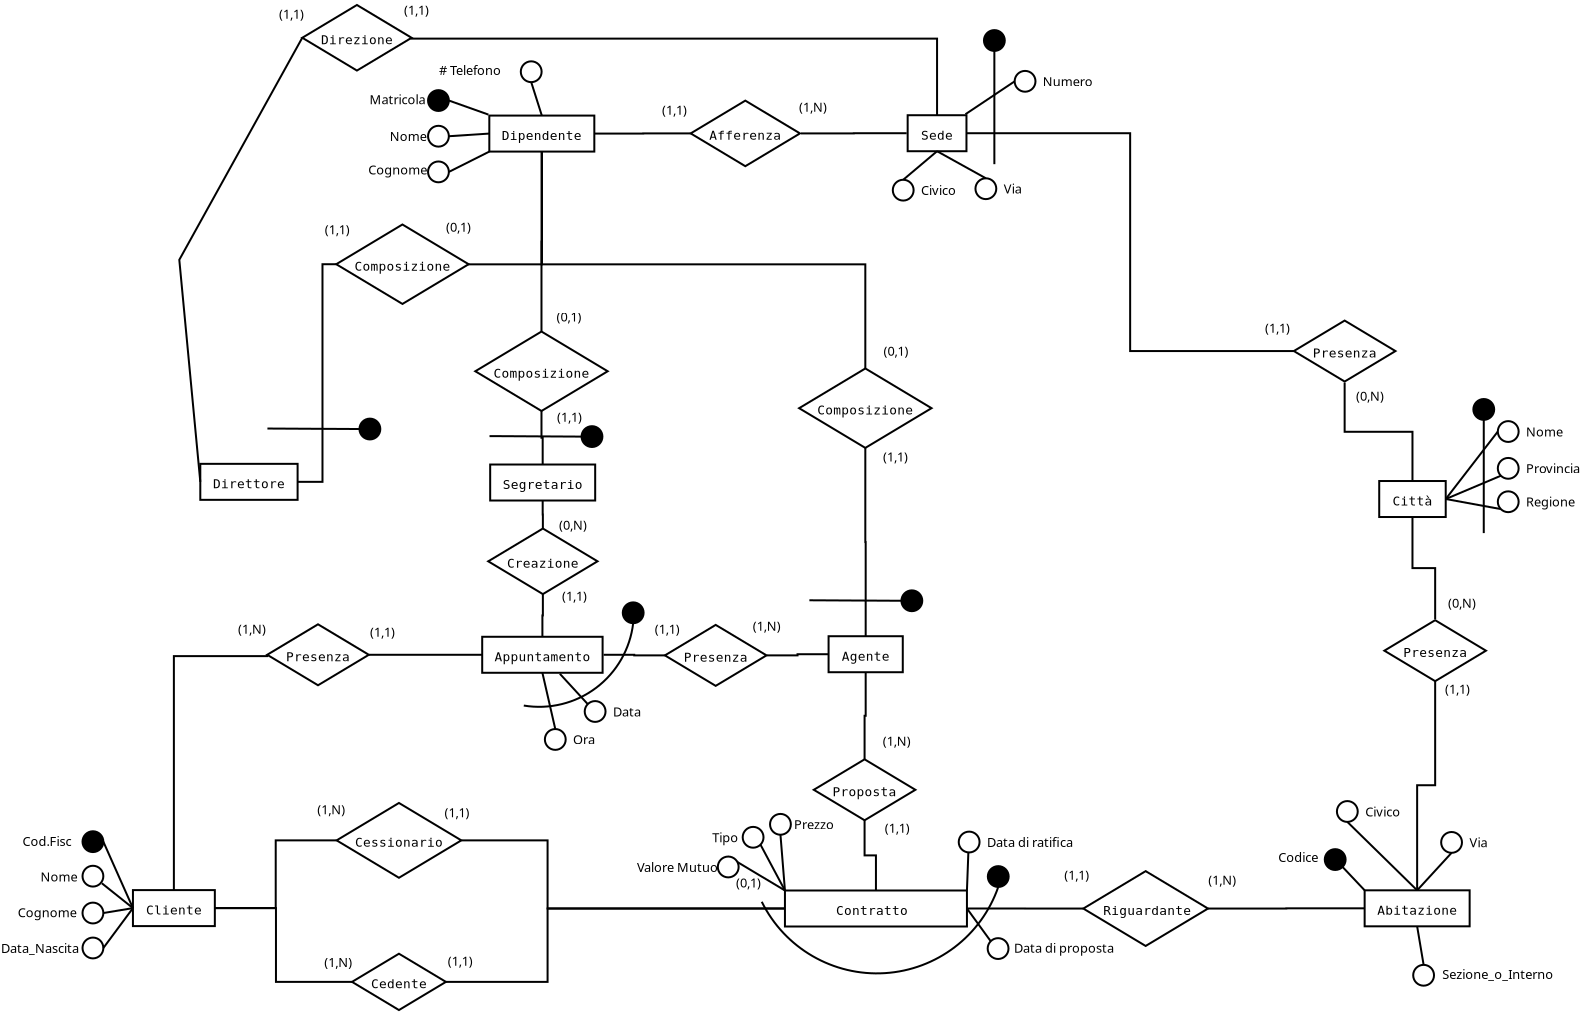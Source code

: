 <?xml version="1.0" encoding="UTF-8"?>
<dia:diagram xmlns:dia="http://www.lysator.liu.se/~alla/dia/">
  <dia:layer name="Sfondo" visible="true" active="true">
    <dia:object type="ER - Relationship" version="0" id="O0">
      <dia:attribute name="obj_pos">
        <dia:point val="65.571,6.34"/>
      </dia:attribute>
      <dia:attribute name="obj_bb">
        <dia:rectangle val="65.221,6.29;72.156,10.131"/>
      </dia:attribute>
      <dia:attribute name="elem_corner">
        <dia:point val="65.571,6.34"/>
      </dia:attribute>
      <dia:attribute name="elem_width">
        <dia:real val="6.235"/>
      </dia:attribute>
      <dia:attribute name="elem_height">
        <dia:real val="3.741"/>
      </dia:attribute>
      <dia:attribute name="border_width">
        <dia:real val="0.1"/>
      </dia:attribute>
      <dia:attribute name="border_color">
        <dia:color val="#000000"/>
      </dia:attribute>
      <dia:attribute name="inner_color">
        <dia:color val="#ffffff"/>
      </dia:attribute>
      <dia:attribute name="name">
        <dia:string>#Riguardante#</dia:string>
      </dia:attribute>
      <dia:attribute name="left_card">
        <dia:string>##</dia:string>
      </dia:attribute>
      <dia:attribute name="right_card">
        <dia:string>##</dia:string>
      </dia:attribute>
      <dia:attribute name="identifying">
        <dia:boolean val="false"/>
      </dia:attribute>
      <dia:attribute name="rotated">
        <dia:boolean val="false"/>
      </dia:attribute>
      <dia:attribute name="font">
        <dia:font family="monospace" style="0" name="Courier"/>
      </dia:attribute>
      <dia:attribute name="font_height">
        <dia:real val="0.8"/>
      </dia:attribute>
    </dia:object>
    <dia:object type="ER - Relationship" version="0" id="O1">
      <dia:attribute name="obj_pos">
        <dia:point val="28.237,2.931"/>
      </dia:attribute>
      <dia:attribute name="obj_bb">
        <dia:rectangle val="27.887,2.881;34.822,6.722"/>
      </dia:attribute>
      <dia:attribute name="elem_corner">
        <dia:point val="28.237,2.931"/>
      </dia:attribute>
      <dia:attribute name="elem_width">
        <dia:real val="6.235"/>
      </dia:attribute>
      <dia:attribute name="elem_height">
        <dia:real val="3.741"/>
      </dia:attribute>
      <dia:attribute name="border_width">
        <dia:real val="0.1"/>
      </dia:attribute>
      <dia:attribute name="border_color">
        <dia:color val="#000000"/>
      </dia:attribute>
      <dia:attribute name="inner_color">
        <dia:color val="#ffffff"/>
      </dia:attribute>
      <dia:attribute name="name">
        <dia:string>#Cessionario#</dia:string>
      </dia:attribute>
      <dia:attribute name="left_card">
        <dia:string>##</dia:string>
      </dia:attribute>
      <dia:attribute name="right_card">
        <dia:string>##</dia:string>
      </dia:attribute>
      <dia:attribute name="identifying">
        <dia:boolean val="false"/>
      </dia:attribute>
      <dia:attribute name="rotated">
        <dia:boolean val="false"/>
      </dia:attribute>
      <dia:attribute name="font">
        <dia:font family="monospace" style="0" name="Courier"/>
      </dia:attribute>
      <dia:attribute name="font_height">
        <dia:real val="0.8"/>
      </dia:attribute>
    </dia:object>
    <dia:object type="ER - Relationship" version="0" id="O2">
      <dia:attribute name="obj_pos">
        <dia:point val="52.096,0.749"/>
      </dia:attribute>
      <dia:attribute name="obj_bb">
        <dia:rectangle val="51.746,0.699;57.526,3.847"/>
      </dia:attribute>
      <dia:attribute name="elem_corner">
        <dia:point val="52.096,0.749"/>
      </dia:attribute>
      <dia:attribute name="elem_width">
        <dia:real val="5.08"/>
      </dia:attribute>
      <dia:attribute name="elem_height">
        <dia:real val="3.048"/>
      </dia:attribute>
      <dia:attribute name="border_width">
        <dia:real val="0.1"/>
      </dia:attribute>
      <dia:attribute name="border_color">
        <dia:color val="#000000"/>
      </dia:attribute>
      <dia:attribute name="inner_color">
        <dia:color val="#ffffff"/>
      </dia:attribute>
      <dia:attribute name="name">
        <dia:string>#Proposta#</dia:string>
      </dia:attribute>
      <dia:attribute name="left_card">
        <dia:string>##</dia:string>
      </dia:attribute>
      <dia:attribute name="right_card">
        <dia:string>##</dia:string>
      </dia:attribute>
      <dia:attribute name="identifying">
        <dia:boolean val="false"/>
      </dia:attribute>
      <dia:attribute name="rotated">
        <dia:boolean val="false"/>
      </dia:attribute>
      <dia:attribute name="font">
        <dia:font family="monospace" style="0" name="Courier"/>
      </dia:attribute>
      <dia:attribute name="font_height">
        <dia:real val="0.8"/>
      </dia:attribute>
    </dia:object>
    <dia:object type="ER - Entity" version="0" id="O3">
      <dia:attribute name="obj_pos">
        <dia:point val="52.836,-5.406"/>
      </dia:attribute>
      <dia:attribute name="obj_bb">
        <dia:rectangle val="52.786,-5.456;56.596,-3.556"/>
      </dia:attribute>
      <dia:attribute name="elem_corner">
        <dia:point val="52.836,-5.406"/>
      </dia:attribute>
      <dia:attribute name="elem_width">
        <dia:real val="3.71"/>
      </dia:attribute>
      <dia:attribute name="elem_height">
        <dia:real val="1.8"/>
      </dia:attribute>
      <dia:attribute name="border_width">
        <dia:real val="0.1"/>
      </dia:attribute>
      <dia:attribute name="border_color">
        <dia:color val="#000000"/>
      </dia:attribute>
      <dia:attribute name="inner_color">
        <dia:color val="#ffffff"/>
      </dia:attribute>
      <dia:attribute name="name">
        <dia:string>#Agente#</dia:string>
      </dia:attribute>
      <dia:attribute name="weak">
        <dia:boolean val="false"/>
      </dia:attribute>
      <dia:attribute name="associative">
        <dia:boolean val="false"/>
      </dia:attribute>
      <dia:attribute name="font">
        <dia:font family="monospace" style="0" name="Courier"/>
      </dia:attribute>
      <dia:attribute name="font_height">
        <dia:real val="0.8"/>
      </dia:attribute>
    </dia:object>
    <dia:object type="ER - Entity" version="0" id="O4">
      <dia:attribute name="obj_pos">
        <dia:point val="35.916,-13.991"/>
      </dia:attribute>
      <dia:attribute name="obj_bb">
        <dia:rectangle val="35.865,-14.041;41.215,-12.141"/>
      </dia:attribute>
      <dia:attribute name="elem_corner">
        <dia:point val="35.916,-13.991"/>
      </dia:attribute>
      <dia:attribute name="elem_width">
        <dia:real val="5.25"/>
      </dia:attribute>
      <dia:attribute name="elem_height">
        <dia:real val="1.8"/>
      </dia:attribute>
      <dia:attribute name="border_width">
        <dia:real val="0.1"/>
      </dia:attribute>
      <dia:attribute name="border_color">
        <dia:color val="#000000"/>
      </dia:attribute>
      <dia:attribute name="inner_color">
        <dia:color val="#ffffff"/>
      </dia:attribute>
      <dia:attribute name="name">
        <dia:string>#Segretario#</dia:string>
      </dia:attribute>
      <dia:attribute name="weak">
        <dia:boolean val="false"/>
      </dia:attribute>
      <dia:attribute name="associative">
        <dia:boolean val="false"/>
      </dia:attribute>
      <dia:attribute name="font">
        <dia:font family="monospace" style="0" name="Courier"/>
      </dia:attribute>
      <dia:attribute name="font_height">
        <dia:real val="0.8"/>
      </dia:attribute>
    </dia:object>
    <dia:object type="ER - Entity" version="0" id="O5">
      <dia:attribute name="obj_pos">
        <dia:point val="21.422,-14.025"/>
      </dia:attribute>
      <dia:attribute name="obj_bb">
        <dia:rectangle val="21.372,-14.075;26.337,-12.175"/>
      </dia:attribute>
      <dia:attribute name="elem_corner">
        <dia:point val="21.422,-14.025"/>
      </dia:attribute>
      <dia:attribute name="elem_width">
        <dia:real val="4.865"/>
      </dia:attribute>
      <dia:attribute name="elem_height">
        <dia:real val="1.8"/>
      </dia:attribute>
      <dia:attribute name="border_width">
        <dia:real val="0.1"/>
      </dia:attribute>
      <dia:attribute name="border_color">
        <dia:color val="#000000"/>
      </dia:attribute>
      <dia:attribute name="inner_color">
        <dia:color val="#ffffff"/>
      </dia:attribute>
      <dia:attribute name="name">
        <dia:string>#Direttore#</dia:string>
      </dia:attribute>
      <dia:attribute name="weak">
        <dia:boolean val="false"/>
      </dia:attribute>
      <dia:attribute name="associative">
        <dia:boolean val="false"/>
      </dia:attribute>
      <dia:attribute name="font">
        <dia:font family="monospace" style="0" name="Courier"/>
      </dia:attribute>
      <dia:attribute name="font_height">
        <dia:real val="0.8"/>
      </dia:attribute>
    </dia:object>
    <dia:object type="ER - Entity" version="0" id="O6">
      <dia:attribute name="obj_pos">
        <dia:point val="79.639,7.299"/>
      </dia:attribute>
      <dia:attribute name="obj_bb">
        <dia:rectangle val="79.589,7.249;84.939,9.149"/>
      </dia:attribute>
      <dia:attribute name="elem_corner">
        <dia:point val="79.639,7.299"/>
      </dia:attribute>
      <dia:attribute name="elem_width">
        <dia:real val="5.25"/>
      </dia:attribute>
      <dia:attribute name="elem_height">
        <dia:real val="1.8"/>
      </dia:attribute>
      <dia:attribute name="border_width">
        <dia:real val="0.1"/>
      </dia:attribute>
      <dia:attribute name="border_color">
        <dia:color val="#000000"/>
      </dia:attribute>
      <dia:attribute name="inner_color">
        <dia:color val="#ffffff"/>
      </dia:attribute>
      <dia:attribute name="name">
        <dia:string>#Abitazione#</dia:string>
      </dia:attribute>
      <dia:attribute name="weak">
        <dia:boolean val="false"/>
      </dia:attribute>
      <dia:attribute name="associative">
        <dia:boolean val="false"/>
      </dia:attribute>
      <dia:attribute name="font">
        <dia:font family="monospace" style="0" name="Courier"/>
      </dia:attribute>
      <dia:attribute name="font_height">
        <dia:real val="0.8"/>
      </dia:attribute>
    </dia:object>
    <dia:object type="ER - Entity" version="0" id="O7">
      <dia:attribute name="obj_pos">
        <dia:point val="35.517,-5.378"/>
      </dia:attribute>
      <dia:attribute name="obj_bb">
        <dia:rectangle val="35.467,-5.428;41.587,-3.528"/>
      </dia:attribute>
      <dia:attribute name="elem_corner">
        <dia:point val="35.517,-5.378"/>
      </dia:attribute>
      <dia:attribute name="elem_width">
        <dia:real val="6.02"/>
      </dia:attribute>
      <dia:attribute name="elem_height">
        <dia:real val="1.8"/>
      </dia:attribute>
      <dia:attribute name="border_width">
        <dia:real val="0.1"/>
      </dia:attribute>
      <dia:attribute name="border_color">
        <dia:color val="#000000"/>
      </dia:attribute>
      <dia:attribute name="inner_color">
        <dia:color val="#ffffff"/>
      </dia:attribute>
      <dia:attribute name="name">
        <dia:string>#Appuntamento#</dia:string>
      </dia:attribute>
      <dia:attribute name="weak">
        <dia:boolean val="false"/>
      </dia:attribute>
      <dia:attribute name="associative">
        <dia:boolean val="false"/>
      </dia:attribute>
      <dia:attribute name="font">
        <dia:font family="monospace" style="0" name="Courier"/>
      </dia:attribute>
      <dia:attribute name="font_height">
        <dia:real val="0.8"/>
      </dia:attribute>
    </dia:object>
    <dia:object type="ER - Relationship" version="0" id="O8">
      <dia:attribute name="obj_pos">
        <dia:point val="45.94,-32.186"/>
      </dia:attribute>
      <dia:attribute name="obj_bb">
        <dia:rectangle val="45.59,-32.236;51.755,-28.857"/>
      </dia:attribute>
      <dia:attribute name="elem_corner">
        <dia:point val="45.94,-32.186"/>
      </dia:attribute>
      <dia:attribute name="elem_width">
        <dia:real val="5.465"/>
      </dia:attribute>
      <dia:attribute name="elem_height">
        <dia:real val="3.279"/>
      </dia:attribute>
      <dia:attribute name="border_width">
        <dia:real val="0.1"/>
      </dia:attribute>
      <dia:attribute name="border_color">
        <dia:color val="#000000"/>
      </dia:attribute>
      <dia:attribute name="inner_color">
        <dia:color val="#ffffff"/>
      </dia:attribute>
      <dia:attribute name="name">
        <dia:string>#Afferenza#</dia:string>
      </dia:attribute>
      <dia:attribute name="left_card">
        <dia:string>##</dia:string>
      </dia:attribute>
      <dia:attribute name="right_card">
        <dia:string>##</dia:string>
      </dia:attribute>
      <dia:attribute name="identifying">
        <dia:boolean val="false"/>
      </dia:attribute>
      <dia:attribute name="rotated">
        <dia:boolean val="false"/>
      </dia:attribute>
      <dia:attribute name="font">
        <dia:font family="monospace" style="0" name="Courier"/>
      </dia:attribute>
      <dia:attribute name="font_height">
        <dia:real val="0.8"/>
      </dia:attribute>
    </dia:object>
    <dia:object type="ER - Entity" version="0" id="O9">
      <dia:attribute name="obj_pos">
        <dia:point val="56.79,-31.456"/>
      </dia:attribute>
      <dia:attribute name="obj_bb">
        <dia:rectangle val="56.74,-31.506;59.78,-29.606"/>
      </dia:attribute>
      <dia:attribute name="elem_corner">
        <dia:point val="56.79,-31.456"/>
      </dia:attribute>
      <dia:attribute name="elem_width">
        <dia:real val="2.94"/>
      </dia:attribute>
      <dia:attribute name="elem_height">
        <dia:real val="1.8"/>
      </dia:attribute>
      <dia:attribute name="border_width">
        <dia:real val="0.1"/>
      </dia:attribute>
      <dia:attribute name="border_color">
        <dia:color val="#000000"/>
      </dia:attribute>
      <dia:attribute name="inner_color">
        <dia:color val="#ffffff"/>
      </dia:attribute>
      <dia:attribute name="name">
        <dia:string>#Sede#</dia:string>
      </dia:attribute>
      <dia:attribute name="weak">
        <dia:boolean val="false"/>
      </dia:attribute>
      <dia:attribute name="associative">
        <dia:boolean val="false"/>
      </dia:attribute>
      <dia:attribute name="font">
        <dia:font family="monospace" style="0" name="Courier"/>
      </dia:attribute>
      <dia:attribute name="font_height">
        <dia:real val="0.8"/>
      </dia:attribute>
    </dia:object>
    <dia:object type="ER - Entity" version="0" id="O10">
      <dia:attribute name="obj_pos">
        <dia:point val="35.873,-31.438"/>
      </dia:attribute>
      <dia:attribute name="obj_bb">
        <dia:rectangle val="35.822,-31.488;41.172,-29.588"/>
      </dia:attribute>
      <dia:attribute name="elem_corner">
        <dia:point val="35.873,-31.438"/>
      </dia:attribute>
      <dia:attribute name="elem_width">
        <dia:real val="5.25"/>
      </dia:attribute>
      <dia:attribute name="elem_height">
        <dia:real val="1.8"/>
      </dia:attribute>
      <dia:attribute name="border_width">
        <dia:real val="0.1"/>
      </dia:attribute>
      <dia:attribute name="border_color">
        <dia:color val="#000000"/>
      </dia:attribute>
      <dia:attribute name="inner_color">
        <dia:color val="#ffffff"/>
      </dia:attribute>
      <dia:attribute name="name">
        <dia:string>#Dipendente#</dia:string>
      </dia:attribute>
      <dia:attribute name="weak">
        <dia:boolean val="false"/>
      </dia:attribute>
      <dia:attribute name="associative">
        <dia:boolean val="false"/>
      </dia:attribute>
      <dia:attribute name="font">
        <dia:font family="monospace" style="0" name="Courier"/>
      </dia:attribute>
      <dia:attribute name="font_height">
        <dia:real val="0.8"/>
      </dia:attribute>
    </dia:object>
    <dia:object type="Standard - ZigZagLine" version="1" id="O11">
      <dia:attribute name="obj_pos">
        <dia:point val="41.123,-30.538"/>
      </dia:attribute>
      <dia:attribute name="obj_bb">
        <dia:rectangle val="41.072,-30.597;45.99,-30.488"/>
      </dia:attribute>
      <dia:attribute name="orth_points">
        <dia:point val="41.123,-30.538"/>
        <dia:point val="43.569,-30.538"/>
        <dia:point val="43.569,-30.547"/>
        <dia:point val="45.94,-30.547"/>
      </dia:attribute>
      <dia:attribute name="orth_orient">
        <dia:enum val="0"/>
        <dia:enum val="1"/>
        <dia:enum val="0"/>
      </dia:attribute>
      <dia:attribute name="autorouting">
        <dia:boolean val="false"/>
      </dia:attribute>
      <dia:connections>
        <dia:connection handle="0" to="O10" connection="4"/>
        <dia:connection handle="1" to="O8" connection="0"/>
      </dia:connections>
    </dia:object>
    <dia:object type="Standard - ZigZagLine" version="1" id="O12">
      <dia:attribute name="obj_pos">
        <dia:point val="51.455,-30.547"/>
      </dia:attribute>
      <dia:attribute name="obj_bb">
        <dia:rectangle val="51.405,-30.606;56.79,-30.497"/>
      </dia:attribute>
      <dia:attribute name="orth_points">
        <dia:point val="51.455,-30.547"/>
        <dia:point val="54.097,-30.547"/>
        <dia:point val="54.097,-30.556"/>
        <dia:point val="56.74,-30.556"/>
      </dia:attribute>
      <dia:attribute name="orth_orient">
        <dia:enum val="0"/>
        <dia:enum val="1"/>
        <dia:enum val="0"/>
      </dia:attribute>
      <dia:attribute name="autorouting">
        <dia:boolean val="true"/>
      </dia:attribute>
      <dia:connections>
        <dia:connection handle="0" to="O8" connection="8"/>
        <dia:connection handle="1" to="O9" connection="8"/>
      </dia:connections>
    </dia:object>
    <dia:object type="ER - Entity" version="0" id="O13">
      <dia:attribute name="obj_pos">
        <dia:point val="18.054,7.288"/>
      </dia:attribute>
      <dia:attribute name="obj_bb">
        <dia:rectangle val="18.004,7.238;22.199,9.138"/>
      </dia:attribute>
      <dia:attribute name="elem_corner">
        <dia:point val="18.054,7.288"/>
      </dia:attribute>
      <dia:attribute name="elem_width">
        <dia:real val="4.095"/>
      </dia:attribute>
      <dia:attribute name="elem_height">
        <dia:real val="1.8"/>
      </dia:attribute>
      <dia:attribute name="border_width">
        <dia:real val="0.1"/>
      </dia:attribute>
      <dia:attribute name="border_color">
        <dia:color val="#000000"/>
      </dia:attribute>
      <dia:attribute name="inner_color">
        <dia:color val="#ffffff"/>
      </dia:attribute>
      <dia:attribute name="name">
        <dia:string>#Cliente#</dia:string>
      </dia:attribute>
      <dia:attribute name="weak">
        <dia:boolean val="false"/>
      </dia:attribute>
      <dia:attribute name="associative">
        <dia:boolean val="false"/>
      </dia:attribute>
      <dia:attribute name="font">
        <dia:font family="monospace" style="0" name="Courier"/>
      </dia:attribute>
      <dia:attribute name="font_height">
        <dia:real val="0.8"/>
      </dia:attribute>
    </dia:object>
    <dia:object type="ER - Relationship" version="0" id="O14">
      <dia:attribute name="obj_pos">
        <dia:point val="35.818,-10.791"/>
      </dia:attribute>
      <dia:attribute name="obj_bb">
        <dia:rectangle val="35.468,-10.841;41.633,-7.462"/>
      </dia:attribute>
      <dia:attribute name="elem_corner">
        <dia:point val="35.818,-10.791"/>
      </dia:attribute>
      <dia:attribute name="elem_width">
        <dia:real val="5.465"/>
      </dia:attribute>
      <dia:attribute name="elem_height">
        <dia:real val="3.279"/>
      </dia:attribute>
      <dia:attribute name="border_width">
        <dia:real val="0.1"/>
      </dia:attribute>
      <dia:attribute name="border_color">
        <dia:color val="#000000"/>
      </dia:attribute>
      <dia:attribute name="inner_color">
        <dia:color val="#ffffff"/>
      </dia:attribute>
      <dia:attribute name="name">
        <dia:string>#Creazione#</dia:string>
      </dia:attribute>
      <dia:attribute name="left_card">
        <dia:string>##</dia:string>
      </dia:attribute>
      <dia:attribute name="right_card">
        <dia:string>##</dia:string>
      </dia:attribute>
      <dia:attribute name="identifying">
        <dia:boolean val="false"/>
      </dia:attribute>
      <dia:attribute name="rotated">
        <dia:boolean val="false"/>
      </dia:attribute>
      <dia:attribute name="font">
        <dia:font family="monospace" style="0" name="Courier"/>
      </dia:attribute>
      <dia:attribute name="font_height">
        <dia:real val="0.8"/>
      </dia:attribute>
    </dia:object>
    <dia:object type="ER - Relationship" version="0" id="O15">
      <dia:attribute name="obj_pos">
        <dia:point val="44.651,-5.972"/>
      </dia:attribute>
      <dia:attribute name="obj_bb">
        <dia:rectangle val="44.301,-6.022;50.081,-2.874"/>
      </dia:attribute>
      <dia:attribute name="elem_corner">
        <dia:point val="44.651,-5.972"/>
      </dia:attribute>
      <dia:attribute name="elem_width">
        <dia:real val="5.08"/>
      </dia:attribute>
      <dia:attribute name="elem_height">
        <dia:real val="3.048"/>
      </dia:attribute>
      <dia:attribute name="border_width">
        <dia:real val="0.1"/>
      </dia:attribute>
      <dia:attribute name="border_color">
        <dia:color val="#000000"/>
      </dia:attribute>
      <dia:attribute name="inner_color">
        <dia:color val="#ffffff"/>
      </dia:attribute>
      <dia:attribute name="name">
        <dia:string>#Presenza#</dia:string>
      </dia:attribute>
      <dia:attribute name="left_card">
        <dia:string>##</dia:string>
      </dia:attribute>
      <dia:attribute name="right_card">
        <dia:string>##</dia:string>
      </dia:attribute>
      <dia:attribute name="identifying">
        <dia:boolean val="false"/>
      </dia:attribute>
      <dia:attribute name="rotated">
        <dia:boolean val="false"/>
      </dia:attribute>
      <dia:attribute name="font">
        <dia:font family="monospace" style="0" name="Courier"/>
      </dia:attribute>
      <dia:attribute name="font_height">
        <dia:real val="0.8"/>
      </dia:attribute>
    </dia:object>
    <dia:object type="ER - Relationship" version="0" id="O16">
      <dia:attribute name="obj_pos">
        <dia:point val="24.767,-6.002"/>
      </dia:attribute>
      <dia:attribute name="obj_bb">
        <dia:rectangle val="24.416,-6.052;30.197,-2.904"/>
      </dia:attribute>
      <dia:attribute name="elem_corner">
        <dia:point val="24.767,-6.002"/>
      </dia:attribute>
      <dia:attribute name="elem_width">
        <dia:real val="5.08"/>
      </dia:attribute>
      <dia:attribute name="elem_height">
        <dia:real val="3.048"/>
      </dia:attribute>
      <dia:attribute name="border_width">
        <dia:real val="0.1"/>
      </dia:attribute>
      <dia:attribute name="border_color">
        <dia:color val="#000000"/>
      </dia:attribute>
      <dia:attribute name="inner_color">
        <dia:color val="#ffffff"/>
      </dia:attribute>
      <dia:attribute name="name">
        <dia:string>#Presenza#</dia:string>
      </dia:attribute>
      <dia:attribute name="left_card">
        <dia:string>##</dia:string>
      </dia:attribute>
      <dia:attribute name="right_card">
        <dia:string>##</dia:string>
      </dia:attribute>
      <dia:attribute name="identifying">
        <dia:boolean val="false"/>
      </dia:attribute>
      <dia:attribute name="rotated">
        <dia:boolean val="false"/>
      </dia:attribute>
      <dia:attribute name="font">
        <dia:font family="monospace" style="0" name="Courier"/>
      </dia:attribute>
      <dia:attribute name="font_height">
        <dia:real val="0.8"/>
      </dia:attribute>
    </dia:object>
    <dia:object type="Standard - ZigZagLine" version="1" id="O17">
      <dia:attribute name="obj_pos">
        <dia:point val="29.846,-4.478"/>
      </dia:attribute>
      <dia:attribute name="obj_bb">
        <dia:rectangle val="29.797,-4.528;35.567,-4.428"/>
      </dia:attribute>
      <dia:attribute name="orth_points">
        <dia:point val="29.846,-4.478"/>
        <dia:point val="32.682,-4.478"/>
        <dia:point val="32.682,-4.478"/>
        <dia:point val="35.517,-4.478"/>
      </dia:attribute>
      <dia:attribute name="orth_orient">
        <dia:enum val="0"/>
        <dia:enum val="1"/>
        <dia:enum val="0"/>
      </dia:attribute>
      <dia:attribute name="autorouting">
        <dia:boolean val="true"/>
      </dia:attribute>
      <dia:connections>
        <dia:connection handle="0" to="O16" connection="4"/>
        <dia:connection handle="1" to="O7" connection="3"/>
      </dia:connections>
    </dia:object>
    <dia:object type="Standard - ZigZagLine" version="1" id="O18">
      <dia:attribute name="obj_pos">
        <dia:point val="24.767,-4.478"/>
      </dia:attribute>
      <dia:attribute name="obj_bb">
        <dia:rectangle val="20.051,-4.528;24.817,7.338"/>
      </dia:attribute>
      <dia:attribute name="orth_points">
        <dia:point val="24.767,-4.478"/>
        <dia:point val="24.767,-4.411"/>
        <dia:point val="20.101,-4.411"/>
        <dia:point val="20.101,7.288"/>
      </dia:attribute>
      <dia:attribute name="orth_orient">
        <dia:enum val="1"/>
        <dia:enum val="0"/>
        <dia:enum val="1"/>
      </dia:attribute>
      <dia:attribute name="autorouting">
        <dia:boolean val="false"/>
      </dia:attribute>
      <dia:connections>
        <dia:connection handle="0" to="O16" connection="0"/>
        <dia:connection handle="1" to="O13" connection="1"/>
      </dia:connections>
    </dia:object>
    <dia:object type="Standard - ZigZagLine" version="1" id="O19">
      <dia:attribute name="obj_pos">
        <dia:point val="41.587,-4.478"/>
      </dia:attribute>
      <dia:attribute name="obj_bb">
        <dia:rectangle val="41.537,-4.528;44.701,-4.398"/>
      </dia:attribute>
      <dia:attribute name="orth_points">
        <dia:point val="41.587,-4.478"/>
        <dia:point val="43.119,-4.478"/>
        <dia:point val="43.119,-4.448"/>
        <dia:point val="44.651,-4.448"/>
      </dia:attribute>
      <dia:attribute name="orth_orient">
        <dia:enum val="0"/>
        <dia:enum val="1"/>
        <dia:enum val="0"/>
      </dia:attribute>
      <dia:attribute name="autorouting">
        <dia:boolean val="true"/>
      </dia:attribute>
      <dia:connections>
        <dia:connection handle="0" to="O7" connection="8"/>
        <dia:connection handle="1" to="O15" connection="0"/>
      </dia:connections>
    </dia:object>
    <dia:object type="Standard - ZigZagLine" version="1" id="O20">
      <dia:attribute name="obj_pos">
        <dia:point val="49.731,-4.448"/>
      </dia:attribute>
      <dia:attribute name="obj_bb">
        <dia:rectangle val="49.681,-4.556;52.886,-4.398"/>
      </dia:attribute>
      <dia:attribute name="orth_points">
        <dia:point val="49.731,-4.448"/>
        <dia:point val="51.283,-4.448"/>
        <dia:point val="51.283,-4.506"/>
        <dia:point val="52.836,-4.506"/>
      </dia:attribute>
      <dia:attribute name="orth_orient">
        <dia:enum val="0"/>
        <dia:enum val="1"/>
        <dia:enum val="0"/>
      </dia:attribute>
      <dia:attribute name="autorouting">
        <dia:boolean val="true"/>
      </dia:attribute>
      <dia:connections>
        <dia:connection handle="0" to="O15" connection="4"/>
        <dia:connection handle="1" to="O3" connection="3"/>
      </dia:connections>
    </dia:object>
    <dia:object type="Standard - ZigZagLine" version="1" id="O21">
      <dia:attribute name="obj_pos">
        <dia:point val="34.472,4.802"/>
      </dia:attribute>
      <dia:attribute name="obj_bb">
        <dia:rectangle val="34.422,4.752;50.704,8.258"/>
      </dia:attribute>
      <dia:attribute name="orth_points">
        <dia:point val="34.472,4.802"/>
        <dia:point val="38.786,4.802"/>
        <dia:point val="38.786,8.208"/>
        <dia:point val="50.654,8.208"/>
      </dia:attribute>
      <dia:attribute name="orth_orient">
        <dia:enum val="0"/>
        <dia:enum val="1"/>
        <dia:enum val="0"/>
      </dia:attribute>
      <dia:attribute name="autorouting">
        <dia:boolean val="false"/>
      </dia:attribute>
      <dia:connections>
        <dia:connection handle="0" to="O1" connection="4"/>
        <dia:connection handle="1" to="O81" connection="3"/>
      </dia:connections>
    </dia:object>
    <dia:object type="Standard - ZigZagLine" version="1" id="O22">
      <dia:attribute name="obj_pos">
        <dia:point val="54.691,-3.606"/>
      </dia:attribute>
      <dia:attribute name="obj_bb">
        <dia:rectangle val="54.586,-3.656;54.741,0.799"/>
      </dia:attribute>
      <dia:attribute name="orth_points">
        <dia:point val="54.691,-3.606"/>
        <dia:point val="54.691,-1.429"/>
        <dia:point val="54.636,-1.429"/>
        <dia:point val="54.636,0.749"/>
      </dia:attribute>
      <dia:attribute name="orth_orient">
        <dia:enum val="1"/>
        <dia:enum val="0"/>
        <dia:enum val="1"/>
      </dia:attribute>
      <dia:attribute name="autorouting">
        <dia:boolean val="true"/>
      </dia:attribute>
      <dia:connections>
        <dia:connection handle="0" to="O3" connection="6"/>
        <dia:connection handle="1" to="O2" connection="2"/>
      </dia:connections>
    </dia:object>
    <dia:object type="Standard - ZigZagLine" version="1" id="O23">
      <dia:attribute name="obj_pos">
        <dia:point val="54.636,3.797"/>
      </dia:attribute>
      <dia:attribute name="obj_bb">
        <dia:rectangle val="54.586,3.747;55.254,7.358"/>
      </dia:attribute>
      <dia:attribute name="orth_points">
        <dia:point val="54.636,3.797"/>
        <dia:point val="54.636,5.553"/>
        <dia:point val="55.204,5.553"/>
        <dia:point val="55.204,7.308"/>
      </dia:attribute>
      <dia:attribute name="orth_orient">
        <dia:enum val="1"/>
        <dia:enum val="0"/>
        <dia:enum val="1"/>
      </dia:attribute>
      <dia:attribute name="autorouting">
        <dia:boolean val="true"/>
      </dia:attribute>
      <dia:connections>
        <dia:connection handle="0" to="O2" connection="6"/>
        <dia:connection handle="1" to="O81" connection="1"/>
      </dia:connections>
    </dia:object>
    <dia:object type="Standard - ZigZagLine" version="1" id="O24">
      <dia:attribute name="obj_pos">
        <dia:point val="59.754,8.208"/>
      </dia:attribute>
      <dia:attribute name="obj_bb">
        <dia:rectangle val="59.704,8.158;65.621,8.26"/>
      </dia:attribute>
      <dia:attribute name="orth_points">
        <dia:point val="59.754,8.208"/>
        <dia:point val="62.663,8.208"/>
        <dia:point val="62.663,8.21"/>
        <dia:point val="65.571,8.21"/>
      </dia:attribute>
      <dia:attribute name="orth_orient">
        <dia:enum val="0"/>
        <dia:enum val="1"/>
        <dia:enum val="0"/>
      </dia:attribute>
      <dia:attribute name="autorouting">
        <dia:boolean val="true"/>
      </dia:attribute>
      <dia:connections>
        <dia:connection handle="0" to="O81" connection="4"/>
        <dia:connection handle="1" to="O0" connection="0"/>
      </dia:connections>
    </dia:object>
    <dia:object type="Standard - ZigZagLine" version="1" id="O25">
      <dia:attribute name="obj_pos">
        <dia:point val="71.806,8.21"/>
      </dia:attribute>
      <dia:attribute name="obj_bb">
        <dia:rectangle val="71.756,8.149;79.689,8.26"/>
      </dia:attribute>
      <dia:attribute name="orth_points">
        <dia:point val="71.806,8.21"/>
        <dia:point val="75.722,8.21"/>
        <dia:point val="75.722,8.199"/>
        <dia:point val="79.639,8.199"/>
      </dia:attribute>
      <dia:attribute name="orth_orient">
        <dia:enum val="0"/>
        <dia:enum val="1"/>
        <dia:enum val="0"/>
      </dia:attribute>
      <dia:attribute name="autorouting">
        <dia:boolean val="true"/>
      </dia:attribute>
      <dia:connections>
        <dia:connection handle="0" to="O0" connection="4"/>
        <dia:connection handle="1" to="O6" connection="3"/>
      </dia:connections>
    </dia:object>
    <dia:object type="Standard - ZigZagLine" version="1" id="O26">
      <dia:attribute name="obj_pos">
        <dia:point val="38.55,-7.512"/>
      </dia:attribute>
      <dia:attribute name="obj_bb">
        <dia:rectangle val="38.477,-7.562;38.6,-5.328"/>
      </dia:attribute>
      <dia:attribute name="orth_points">
        <dia:point val="38.55,-7.512"/>
        <dia:point val="38.55,-6.445"/>
        <dia:point val="38.527,-6.445"/>
        <dia:point val="38.527,-5.378"/>
      </dia:attribute>
      <dia:attribute name="orth_orient">
        <dia:enum val="1"/>
        <dia:enum val="0"/>
        <dia:enum val="1"/>
      </dia:attribute>
      <dia:attribute name="autorouting">
        <dia:boolean val="true"/>
      </dia:attribute>
      <dia:connections>
        <dia:connection handle="0" to="O14" connection="6"/>
        <dia:connection handle="1" to="O7" connection="1"/>
      </dia:connections>
    </dia:object>
    <dia:object type="Standard - ZigZagLine" version="1" id="O27">
      <dia:attribute name="obj_pos">
        <dia:point val="38.541,-12.191"/>
      </dia:attribute>
      <dia:attribute name="obj_bb">
        <dia:rectangle val="38.49,-12.241;38.6,-10.741"/>
      </dia:attribute>
      <dia:attribute name="orth_points">
        <dia:point val="38.541,-12.191"/>
        <dia:point val="38.541,-11.491"/>
        <dia:point val="38.55,-11.491"/>
        <dia:point val="38.55,-10.791"/>
      </dia:attribute>
      <dia:attribute name="orth_orient">
        <dia:enum val="1"/>
        <dia:enum val="0"/>
        <dia:enum val="1"/>
      </dia:attribute>
      <dia:attribute name="autorouting">
        <dia:boolean val="true"/>
      </dia:attribute>
      <dia:connections>
        <dia:connection handle="0" to="O4" connection="6"/>
        <dia:connection handle="1" to="O14" connection="2"/>
      </dia:connections>
    </dia:object>
    <dia:object type="ER - Relationship" version="0" id="O28">
      <dia:attribute name="obj_pos">
        <dia:point val="26.52,-36.968"/>
      </dia:attribute>
      <dia:attribute name="obj_bb">
        <dia:rectangle val="26.171,-37.018;32.336,-33.639"/>
      </dia:attribute>
      <dia:attribute name="elem_corner">
        <dia:point val="26.52,-36.968"/>
      </dia:attribute>
      <dia:attribute name="elem_width">
        <dia:real val="5.465"/>
      </dia:attribute>
      <dia:attribute name="elem_height">
        <dia:real val="3.279"/>
      </dia:attribute>
      <dia:attribute name="border_width">
        <dia:real val="0.1"/>
      </dia:attribute>
      <dia:attribute name="border_color">
        <dia:color val="#000000"/>
      </dia:attribute>
      <dia:attribute name="inner_color">
        <dia:color val="#ffffff"/>
      </dia:attribute>
      <dia:attribute name="name">
        <dia:string>#Direzione#</dia:string>
      </dia:attribute>
      <dia:attribute name="left_card">
        <dia:string>##</dia:string>
      </dia:attribute>
      <dia:attribute name="right_card">
        <dia:string>##</dia:string>
      </dia:attribute>
      <dia:attribute name="identifying">
        <dia:boolean val="false"/>
      </dia:attribute>
      <dia:attribute name="rotated">
        <dia:boolean val="false"/>
      </dia:attribute>
      <dia:attribute name="font">
        <dia:font family="monospace" style="0" name="Courier"/>
      </dia:attribute>
      <dia:attribute name="font_height">
        <dia:real val="0.8"/>
      </dia:attribute>
    </dia:object>
    <dia:object type="Standard - ZigZagLine" version="1" id="O29">
      <dia:attribute name="obj_pos">
        <dia:point val="21.422,-13.125"/>
      </dia:attribute>
      <dia:attribute name="obj_bb">
        <dia:rectangle val="20.322,-35.379;26.57,-13.075"/>
      </dia:attribute>
      <dia:attribute name="orth_points">
        <dia:point val="21.422,-13.125"/>
        <dia:point val="20.372,-13.125"/>
        <dia:point val="20.372,-35.329"/>
        <dia:point val="26.52,-35.329"/>
      </dia:attribute>
      <dia:attribute name="orth_orient">
        <dia:enum val="0"/>
        <dia:enum val="1"/>
        <dia:enum val="0"/>
      </dia:attribute>
      <dia:attribute name="autorouting">
        <dia:boolean val="true"/>
      </dia:attribute>
      <dia:connections>
        <dia:connection handle="0" to="O5" connection="3"/>
        <dia:connection handle="1" to="O28" connection="0"/>
      </dia:connections>
    </dia:object>
    <dia:object type="Standard - ZigZagLine" version="1" id="O30">
      <dia:attribute name="obj_pos">
        <dia:point val="31.985,-35.329"/>
      </dia:attribute>
      <dia:attribute name="obj_bb">
        <dia:rectangle val="31.936,-35.379;58.31,-31.406"/>
      </dia:attribute>
      <dia:attribute name="orth_points">
        <dia:point val="31.985,-35.329"/>
        <dia:point val="31.985,-35.286"/>
        <dia:point val="58.26,-35.286"/>
        <dia:point val="58.26,-31.456"/>
      </dia:attribute>
      <dia:attribute name="orth_orient">
        <dia:enum val="1"/>
        <dia:enum val="0"/>
        <dia:enum val="1"/>
      </dia:attribute>
      <dia:attribute name="autorouting">
        <dia:boolean val="false"/>
      </dia:attribute>
      <dia:connections>
        <dia:connection handle="0" to="O28" connection="4"/>
        <dia:connection handle="1" to="O9" connection="1"/>
      </dia:connections>
    </dia:object>
    <dia:object type="Standard - Line" version="0" id="O31">
      <dia:attribute name="obj_pos">
        <dia:point val="18.054,8.188"/>
      </dia:attribute>
      <dia:attribute name="obj_bb">
        <dia:rectangle val="16.508,4.801;18.12,8.254"/>
      </dia:attribute>
      <dia:attribute name="conn_endpoints">
        <dia:point val="18.054,8.188"/>
        <dia:point val="16.574,4.867"/>
      </dia:attribute>
      <dia:attribute name="numcp">
        <dia:int val="1"/>
      </dia:attribute>
      <dia:connections>
        <dia:connection handle="0" to="O13" connection="3"/>
        <dia:connection handle="1" to="O87" connection="4"/>
      </dia:connections>
    </dia:object>
    <dia:object type="Standard - Line" version="0" id="O32">
      <dia:attribute name="obj_pos">
        <dia:point val="16.499,6.947"/>
      </dia:attribute>
      <dia:attribute name="obj_bb">
        <dia:rectangle val="16.429,6.877;18.124,8.258"/>
      </dia:attribute>
      <dia:attribute name="conn_endpoints">
        <dia:point val="16.499,6.947"/>
        <dia:point val="18.054,8.188"/>
      </dia:attribute>
      <dia:attribute name="numcp">
        <dia:int val="1"/>
      </dia:attribute>
      <dia:connections>
        <dia:connection handle="0" to="O85" connection="8"/>
        <dia:connection handle="1" to="O13" connection="3"/>
      </dia:connections>
    </dia:object>
    <dia:object type="Standard - Line" version="0" id="O33">
      <dia:attribute name="obj_pos">
        <dia:point val="16.574,8.434"/>
      </dia:attribute>
      <dia:attribute name="obj_bb">
        <dia:rectangle val="16.517,8.131;18.111,8.492"/>
      </dia:attribute>
      <dia:attribute name="conn_endpoints">
        <dia:point val="16.574,8.434"/>
        <dia:point val="18.054,8.188"/>
      </dia:attribute>
      <dia:attribute name="numcp">
        <dia:int val="1"/>
      </dia:attribute>
      <dia:connections>
        <dia:connection handle="0" to="O83" connection="4"/>
        <dia:connection handle="1" to="O13" connection="3"/>
      </dia:connections>
    </dia:object>
    <dia:object type="Standard - Text" version="1" id="O34">
      <dia:attribute name="obj_pos">
        <dia:point val="48.206,7.162"/>
      </dia:attribute>
      <dia:attribute name="obj_bb">
        <dia:rectangle val="48.206,6.567;49.723,7.312"/>
      </dia:attribute>
      <dia:attribute name="text">
        <dia:composite type="text">
          <dia:attribute name="string">
            <dia:string>#(0,1)#</dia:string>
          </dia:attribute>
          <dia:attribute name="font">
            <dia:font family="sans" style="0" name="Helvetica"/>
          </dia:attribute>
          <dia:attribute name="height">
            <dia:real val="0.8"/>
          </dia:attribute>
          <dia:attribute name="pos">
            <dia:point val="48.206,7.162"/>
          </dia:attribute>
          <dia:attribute name="color">
            <dia:color val="#000000"/>
          </dia:attribute>
          <dia:attribute name="alignment">
            <dia:enum val="0"/>
          </dia:attribute>
        </dia:composite>
      </dia:attribute>
      <dia:attribute name="valign">
        <dia:enum val="3"/>
      </dia:attribute>
    </dia:object>
    <dia:group>
      <dia:object type="Standard - Ellipse" version="0" id="O35">
        <dia:attribute name="obj_pos">
          <dia:point val="83.465,4.383"/>
        </dia:attribute>
        <dia:attribute name="obj_bb">
          <dia:rectangle val="83.415,4.333;84.556,5.474"/>
        </dia:attribute>
        <dia:attribute name="elem_corner">
          <dia:point val="83.465,4.383"/>
        </dia:attribute>
        <dia:attribute name="elem_width">
          <dia:real val="1.041"/>
        </dia:attribute>
        <dia:attribute name="elem_height">
          <dia:real val="1.041"/>
        </dia:attribute>
        <dia:attribute name="border_width">
          <dia:real val="0.1"/>
        </dia:attribute>
        <dia:attribute name="aspect">
          <dia:enum val="2"/>
        </dia:attribute>
      </dia:object>
      <dia:object type="Standard - Text" version="1" id="O36">
        <dia:attribute name="obj_pos">
          <dia:point val="84.876,5.148"/>
        </dia:attribute>
        <dia:attribute name="obj_bb">
          <dia:rectangle val="84.876,4.553;85.883,5.298"/>
        </dia:attribute>
        <dia:attribute name="text">
          <dia:composite type="text">
            <dia:attribute name="string">
              <dia:string>#Via#</dia:string>
            </dia:attribute>
            <dia:attribute name="font">
              <dia:font family="sans" style="0" name="Helvetica"/>
            </dia:attribute>
            <dia:attribute name="height">
              <dia:real val="0.8"/>
            </dia:attribute>
            <dia:attribute name="pos">
              <dia:point val="84.876,5.148"/>
            </dia:attribute>
            <dia:attribute name="color">
              <dia:color val="#000000"/>
            </dia:attribute>
            <dia:attribute name="alignment">
              <dia:enum val="0"/>
            </dia:attribute>
          </dia:composite>
        </dia:attribute>
        <dia:attribute name="valign">
          <dia:enum val="3"/>
        </dia:attribute>
      </dia:object>
    </dia:group>
    <dia:group>
      <dia:object type="Standard - Ellipse" version="0" id="O37">
        <dia:attribute name="obj_pos">
          <dia:point val="78.253,2.837"/>
        </dia:attribute>
        <dia:attribute name="obj_bb">
          <dia:rectangle val="78.203,2.787;79.344,3.928"/>
        </dia:attribute>
        <dia:attribute name="elem_corner">
          <dia:point val="78.253,2.837"/>
        </dia:attribute>
        <dia:attribute name="elem_width">
          <dia:real val="1.041"/>
        </dia:attribute>
        <dia:attribute name="elem_height">
          <dia:real val="1.041"/>
        </dia:attribute>
        <dia:attribute name="border_width">
          <dia:real val="0.1"/>
        </dia:attribute>
        <dia:attribute name="aspect">
          <dia:enum val="2"/>
        </dia:attribute>
      </dia:object>
      <dia:object type="Standard - Text" version="1" id="O38">
        <dia:attribute name="obj_pos">
          <dia:point val="79.664,3.602"/>
        </dia:attribute>
        <dia:attribute name="obj_bb">
          <dia:rectangle val="79.664,3.007;81.591,3.752"/>
        </dia:attribute>
        <dia:attribute name="text">
          <dia:composite type="text">
            <dia:attribute name="string">
              <dia:string>#Civico#</dia:string>
            </dia:attribute>
            <dia:attribute name="font">
              <dia:font family="sans" style="0" name="Helvetica"/>
            </dia:attribute>
            <dia:attribute name="height">
              <dia:real val="0.8"/>
            </dia:attribute>
            <dia:attribute name="pos">
              <dia:point val="79.664,3.602"/>
            </dia:attribute>
            <dia:attribute name="color">
              <dia:color val="#000000"/>
            </dia:attribute>
            <dia:attribute name="alignment">
              <dia:enum val="0"/>
            </dia:attribute>
          </dia:composite>
        </dia:attribute>
        <dia:attribute name="valign">
          <dia:enum val="3"/>
        </dia:attribute>
      </dia:object>
    </dia:group>
    <dia:group>
      <dia:object type="Standard - Ellipse" version="0" id="O39">
        <dia:attribute name="obj_pos">
          <dia:point val="86.298,-14.32"/>
        </dia:attribute>
        <dia:attribute name="obj_bb">
          <dia:rectangle val="86.248,-14.37;87.389,-13.229"/>
        </dia:attribute>
        <dia:attribute name="elem_corner">
          <dia:point val="86.298,-14.32"/>
        </dia:attribute>
        <dia:attribute name="elem_width">
          <dia:real val="1.041"/>
        </dia:attribute>
        <dia:attribute name="elem_height">
          <dia:real val="1.041"/>
        </dia:attribute>
        <dia:attribute name="border_width">
          <dia:real val="0.1"/>
        </dia:attribute>
        <dia:attribute name="aspect">
          <dia:enum val="2"/>
        </dia:attribute>
      </dia:object>
      <dia:object type="Standard - Text" version="1" id="O40">
        <dia:attribute name="obj_pos">
          <dia:point val="87.709,-13.555"/>
        </dia:attribute>
        <dia:attribute name="obj_bb">
          <dia:rectangle val="87.709,-14.15;90.633,-13.405"/>
        </dia:attribute>
        <dia:attribute name="text">
          <dia:composite type="text">
            <dia:attribute name="string">
              <dia:string>#Provincia#</dia:string>
            </dia:attribute>
            <dia:attribute name="font">
              <dia:font family="sans" style="0" name="Helvetica"/>
            </dia:attribute>
            <dia:attribute name="height">
              <dia:real val="0.8"/>
            </dia:attribute>
            <dia:attribute name="pos">
              <dia:point val="87.709,-13.555"/>
            </dia:attribute>
            <dia:attribute name="color">
              <dia:color val="#000000"/>
            </dia:attribute>
            <dia:attribute name="alignment">
              <dia:enum val="0"/>
            </dia:attribute>
          </dia:composite>
        </dia:attribute>
        <dia:attribute name="valign">
          <dia:enum val="3"/>
        </dia:attribute>
      </dia:object>
    </dia:group>
    <dia:group>
      <dia:object type="Standard - Ellipse" version="0" id="O41">
        <dia:attribute name="obj_pos">
          <dia:point val="86.298,-12.65"/>
        </dia:attribute>
        <dia:attribute name="obj_bb">
          <dia:rectangle val="86.248,-12.7;87.389,-11.559"/>
        </dia:attribute>
        <dia:attribute name="elem_corner">
          <dia:point val="86.298,-12.65"/>
        </dia:attribute>
        <dia:attribute name="elem_width">
          <dia:real val="1.041"/>
        </dia:attribute>
        <dia:attribute name="elem_height">
          <dia:real val="1.041"/>
        </dia:attribute>
        <dia:attribute name="border_width">
          <dia:real val="0.1"/>
        </dia:attribute>
        <dia:attribute name="aspect">
          <dia:enum val="2"/>
        </dia:attribute>
      </dia:object>
      <dia:object type="Standard - Text" version="1" id="O42">
        <dia:attribute name="obj_pos">
          <dia:point val="87.709,-11.886"/>
        </dia:attribute>
        <dia:attribute name="obj_bb">
          <dia:rectangle val="87.709,-12.48;90.326,-11.736"/>
        </dia:attribute>
        <dia:attribute name="text">
          <dia:composite type="text">
            <dia:attribute name="string">
              <dia:string>#Regione#</dia:string>
            </dia:attribute>
            <dia:attribute name="font">
              <dia:font family="sans" style="0" name="Helvetica"/>
            </dia:attribute>
            <dia:attribute name="height">
              <dia:real val="0.8"/>
            </dia:attribute>
            <dia:attribute name="pos">
              <dia:point val="87.709,-11.886"/>
            </dia:attribute>
            <dia:attribute name="color">
              <dia:color val="#000000"/>
            </dia:attribute>
            <dia:attribute name="alignment">
              <dia:enum val="0"/>
            </dia:attribute>
          </dia:composite>
        </dia:attribute>
        <dia:attribute name="valign">
          <dia:enum val="3"/>
        </dia:attribute>
      </dia:object>
    </dia:group>
    <dia:object type="Standard - Line" version="0" id="O43">
      <dia:attribute name="obj_pos">
        <dia:point val="78.774,3.878"/>
      </dia:attribute>
      <dia:attribute name="obj_bb">
        <dia:rectangle val="78.703,3.807;82.335,7.37"/>
      </dia:attribute>
      <dia:attribute name="conn_endpoints">
        <dia:point val="78.774,3.878"/>
        <dia:point val="82.264,7.299"/>
      </dia:attribute>
      <dia:attribute name="numcp">
        <dia:int val="1"/>
      </dia:attribute>
      <dia:connections>
        <dia:connection handle="0" to="O37" connection="6"/>
        <dia:connection handle="1" to="O6" connection="1"/>
      </dia:connections>
    </dia:object>
    <dia:object type="Standard - Line" version="0" id="O44">
      <dia:attribute name="obj_pos">
        <dia:point val="83.986,5.424"/>
      </dia:attribute>
      <dia:attribute name="obj_bb">
        <dia:rectangle val="82.194,5.353;84.056,7.37"/>
      </dia:attribute>
      <dia:attribute name="conn_endpoints">
        <dia:point val="83.986,5.424"/>
        <dia:point val="82.264,7.299"/>
      </dia:attribute>
      <dia:attribute name="numcp">
        <dia:int val="1"/>
      </dia:attribute>
      <dia:connections>
        <dia:connection handle="0" to="O35" connection="6"/>
        <dia:connection handle="1" to="O6" connection="1"/>
      </dia:connections>
    </dia:object>
    <dia:object type="Standard - Line" version="0" id="O45">
      <dia:attribute name="obj_pos">
        <dia:point val="86.45,-13.431"/>
      </dia:attribute>
      <dia:attribute name="obj_bb">
        <dia:rectangle val="83.628,-13.497;86.516,-12.201"/>
      </dia:attribute>
      <dia:attribute name="conn_endpoints">
        <dia:point val="86.45,-13.431"/>
        <dia:point val="83.694,-12.266"/>
      </dia:attribute>
      <dia:attribute name="numcp">
        <dia:int val="1"/>
      </dia:attribute>
      <dia:connections>
        <dia:connection handle="0" to="O39" connection="5"/>
        <dia:connection handle="1" to="O65" connection="4"/>
      </dia:connections>
    </dia:object>
    <dia:object type="Standard - Line" version="0" id="O46">
      <dia:attribute name="obj_pos">
        <dia:point val="86.45,-11.762"/>
      </dia:attribute>
      <dia:attribute name="obj_bb">
        <dia:rectangle val="83.635,-12.325;86.509,-11.704"/>
      </dia:attribute>
      <dia:attribute name="conn_endpoints">
        <dia:point val="86.45,-11.762"/>
        <dia:point val="83.694,-12.266"/>
      </dia:attribute>
      <dia:attribute name="numcp">
        <dia:int val="1"/>
      </dia:attribute>
      <dia:connections>
        <dia:connection handle="0" to="O41" connection="5"/>
        <dia:connection handle="1" to="O65" connection="4"/>
      </dia:connections>
    </dia:object>
    <dia:object type="Standard - Ellipse" version="0" id="O47">
      <dia:attribute name="obj_pos">
        <dia:point val="40.643,-2.163"/>
      </dia:attribute>
      <dia:attribute name="obj_bb">
        <dia:rectangle val="40.593,-2.213;41.734,-1.072"/>
      </dia:attribute>
      <dia:attribute name="elem_corner">
        <dia:point val="40.643,-2.163"/>
      </dia:attribute>
      <dia:attribute name="elem_width">
        <dia:real val="1.041"/>
      </dia:attribute>
      <dia:attribute name="elem_height">
        <dia:real val="1.041"/>
      </dia:attribute>
      <dia:attribute name="border_width">
        <dia:real val="0.1"/>
      </dia:attribute>
      <dia:attribute name="aspect">
        <dia:enum val="2"/>
      </dia:attribute>
    </dia:object>
    <dia:object type="Standard - Text" version="1" id="O48">
      <dia:attribute name="obj_pos">
        <dia:point val="42.053,-1.398"/>
      </dia:attribute>
      <dia:attribute name="obj_bb">
        <dia:rectangle val="42.053,-1.993;43.581,-1.248"/>
      </dia:attribute>
      <dia:attribute name="text">
        <dia:composite type="text">
          <dia:attribute name="string">
            <dia:string>#Data#</dia:string>
          </dia:attribute>
          <dia:attribute name="font">
            <dia:font family="sans" style="0" name="Helvetica"/>
          </dia:attribute>
          <dia:attribute name="height">
            <dia:real val="0.8"/>
          </dia:attribute>
          <dia:attribute name="pos">
            <dia:point val="42.053,-1.398"/>
          </dia:attribute>
          <dia:attribute name="color">
            <dia:color val="#000000"/>
          </dia:attribute>
          <dia:attribute name="alignment">
            <dia:enum val="0"/>
          </dia:attribute>
        </dia:composite>
      </dia:attribute>
      <dia:attribute name="valign">
        <dia:enum val="3"/>
      </dia:attribute>
    </dia:object>
    <dia:object type="Standard - Ellipse" version="0" id="O49">
      <dia:attribute name="obj_pos">
        <dia:point val="38.651,-0.765"/>
      </dia:attribute>
      <dia:attribute name="obj_bb">
        <dia:rectangle val="38.601,-0.815;39.742,0.326"/>
      </dia:attribute>
      <dia:attribute name="elem_corner">
        <dia:point val="38.651,-0.765"/>
      </dia:attribute>
      <dia:attribute name="elem_width">
        <dia:real val="1.041"/>
      </dia:attribute>
      <dia:attribute name="elem_height">
        <dia:real val="1.041"/>
      </dia:attribute>
      <dia:attribute name="border_width">
        <dia:real val="0.1"/>
      </dia:attribute>
      <dia:attribute name="aspect">
        <dia:enum val="2"/>
      </dia:attribute>
    </dia:object>
    <dia:object type="Standard - Text" version="1" id="O50">
      <dia:attribute name="obj_pos">
        <dia:point val="40.061,-0.0"/>
      </dia:attribute>
      <dia:attribute name="obj_bb">
        <dia:rectangle val="40.061,-0.595;41.221,0.15"/>
      </dia:attribute>
      <dia:attribute name="text">
        <dia:composite type="text">
          <dia:attribute name="string">
            <dia:string>#Ora#</dia:string>
          </dia:attribute>
          <dia:attribute name="font">
            <dia:font family="sans" style="0" name="Helvetica"/>
          </dia:attribute>
          <dia:attribute name="height">
            <dia:real val="0.8"/>
          </dia:attribute>
          <dia:attribute name="pos">
            <dia:point val="40.061,-0.0"/>
          </dia:attribute>
          <dia:attribute name="color">
            <dia:color val="#000000"/>
          </dia:attribute>
          <dia:attribute name="alignment">
            <dia:enum val="0"/>
          </dia:attribute>
        </dia:composite>
      </dia:attribute>
      <dia:attribute name="valign">
        <dia:enum val="3"/>
      </dia:attribute>
    </dia:object>
    <dia:object type="Standard - Line" version="0" id="O51">
      <dia:attribute name="obj_pos">
        <dia:point val="38.527,-3.578"/>
      </dia:attribute>
      <dia:attribute name="obj_bb">
        <dia:rectangle val="38.467,-3.638;39.231,-0.706"/>
      </dia:attribute>
      <dia:attribute name="conn_endpoints">
        <dia:point val="38.527,-3.578"/>
        <dia:point val="39.171,-0.765"/>
      </dia:attribute>
      <dia:attribute name="numcp">
        <dia:int val="1"/>
      </dia:attribute>
      <dia:connections>
        <dia:connection handle="0" to="O7" connection="6"/>
        <dia:connection handle="1" to="O49" connection="1"/>
      </dia:connections>
    </dia:object>
    <dia:object type="Standard - Line" version="0" id="O52">
      <dia:attribute name="obj_pos">
        <dia:point val="39.4,-3.528"/>
      </dia:attribute>
      <dia:attribute name="obj_bb">
        <dia:rectangle val="39.33,-3.599;40.866,-1.94"/>
      </dia:attribute>
      <dia:attribute name="conn_endpoints">
        <dia:point val="39.4,-3.528"/>
        <dia:point val="40.795,-2.01"/>
      </dia:attribute>
      <dia:attribute name="numcp">
        <dia:int val="1"/>
      </dia:attribute>
      <dia:connections>
        <dia:connection handle="0" to="O7" connection="8"/>
        <dia:connection handle="1" to="O47" connection="0"/>
      </dia:connections>
    </dia:object>
    <dia:object type="Standard - Ellipse" version="0" id="O53">
      <dia:attribute name="obj_pos">
        <dia:point val="42.546,-7.098"/>
      </dia:attribute>
      <dia:attribute name="obj_bb">
        <dia:rectangle val="42.496,-7.148;43.637,-6.007"/>
      </dia:attribute>
      <dia:attribute name="elem_corner">
        <dia:point val="42.546,-7.098"/>
      </dia:attribute>
      <dia:attribute name="elem_width">
        <dia:real val="1.041"/>
      </dia:attribute>
      <dia:attribute name="elem_height">
        <dia:real val="1.041"/>
      </dia:attribute>
      <dia:attribute name="border_width">
        <dia:real val="0.1"/>
      </dia:attribute>
      <dia:attribute name="inner_color">
        <dia:color val="#000000"/>
      </dia:attribute>
      <dia:attribute name="aspect">
        <dia:enum val="2"/>
      </dia:attribute>
    </dia:object>
    <dia:object type="Standard - Arc" version="0" id="O54">
      <dia:attribute name="obj_pos">
        <dia:point val="43.066,-6.057"/>
      </dia:attribute>
      <dia:attribute name="obj_bb">
        <dia:rectangle val="37.526,-6.127;43.136,-1.826"/>
      </dia:attribute>
      <dia:attribute name="conn_endpoints">
        <dia:point val="43.066,-6.057"/>
        <dia:point val="37.596,-1.939"/>
      </dia:attribute>
      <dia:attribute name="curve_distance">
        <dia:real val="-1.467"/>
      </dia:attribute>
      <dia:connections>
        <dia:connection handle="0" to="O53" connection="6"/>
      </dia:connections>
    </dia:object>
    <dia:object type="Standard - Ellipse" version="0" id="O55">
      <dia:attribute name="obj_pos">
        <dia:point val="60.799,6.09"/>
      </dia:attribute>
      <dia:attribute name="obj_bb">
        <dia:rectangle val="60.749,6.04;61.89,7.181"/>
      </dia:attribute>
      <dia:attribute name="elem_corner">
        <dia:point val="60.799,6.09"/>
      </dia:attribute>
      <dia:attribute name="elem_width">
        <dia:real val="1.041"/>
      </dia:attribute>
      <dia:attribute name="elem_height">
        <dia:real val="1.041"/>
      </dia:attribute>
      <dia:attribute name="border_width">
        <dia:real val="0.1"/>
      </dia:attribute>
      <dia:attribute name="inner_color">
        <dia:color val="#000000"/>
      </dia:attribute>
      <dia:attribute name="aspect">
        <dia:enum val="2"/>
      </dia:attribute>
    </dia:object>
    <dia:object type="Standard - Arc" version="0" id="O56">
      <dia:attribute name="obj_pos">
        <dia:point val="61.32,7.131"/>
      </dia:attribute>
      <dia:attribute name="obj_bb">
        <dia:rectangle val="49.442,7.078;61.373,11.502"/>
      </dia:attribute>
      <dia:attribute name="conn_endpoints">
        <dia:point val="61.32,7.131"/>
        <dia:point val="49.495,7.872"/>
      </dia:attribute>
      <dia:attribute name="curve_distance">
        <dia:real val="-3.946"/>
      </dia:attribute>
      <dia:connections>
        <dia:connection handle="0" to="O55" connection="6"/>
      </dia:connections>
    </dia:object>
    <dia:object type="Standard - Line" version="0" id="O57">
      <dia:attribute name="obj_pos">
        <dia:point val="35.826,-31.487"/>
      </dia:attribute>
      <dia:attribute name="obj_bb">
        <dia:rectangle val="33.786,-32.254;35.89,-31.424"/>
      </dia:attribute>
      <dia:attribute name="conn_endpoints">
        <dia:point val="35.826,-31.487"/>
        <dia:point val="33.85,-32.19"/>
      </dia:attribute>
      <dia:attribute name="numcp">
        <dia:int val="1"/>
      </dia:attribute>
      <dia:connections>
        <dia:connection handle="0" to="O10" connection="8"/>
        <dia:connection handle="1" to="O99" connection="4"/>
      </dia:connections>
    </dia:object>
    <dia:object type="Standard - Line" version="0" id="O58">
      <dia:attribute name="obj_pos">
        <dia:point val="33.85,-30.406"/>
      </dia:attribute>
      <dia:attribute name="obj_bb">
        <dia:rectangle val="33.797,-30.591;35.926,-30.353"/>
      </dia:attribute>
      <dia:attribute name="conn_endpoints">
        <dia:point val="33.85,-30.406"/>
        <dia:point val="35.873,-30.538"/>
      </dia:attribute>
      <dia:attribute name="numcp">
        <dia:int val="1"/>
      </dia:attribute>
      <dia:connections>
        <dia:connection handle="0" to="O101" connection="4"/>
        <dia:connection handle="1" to="O10" connection="3"/>
      </dia:connections>
    </dia:object>
    <dia:object type="Standard - Line" version="0" id="O59">
      <dia:attribute name="obj_pos">
        <dia:point val="33.85,-28.622"/>
      </dia:attribute>
      <dia:attribute name="obj_bb">
        <dia:rectangle val="33.783,-29.705;35.94,-28.555"/>
      </dia:attribute>
      <dia:attribute name="conn_endpoints">
        <dia:point val="33.85,-28.622"/>
        <dia:point val="35.873,-29.638"/>
      </dia:attribute>
      <dia:attribute name="numcp">
        <dia:int val="1"/>
      </dia:attribute>
      <dia:connections>
        <dia:connection handle="0" to="O103" connection="4"/>
        <dia:connection handle="1" to="O10" connection="5"/>
      </dia:connections>
    </dia:object>
    <dia:object type="Standard - Line" version="0" id="O60">
      <dia:attribute name="obj_pos">
        <dia:point val="78.535,6.13"/>
      </dia:attribute>
      <dia:attribute name="obj_bb">
        <dia:rectangle val="78.464,6.059;79.71,7.37"/>
      </dia:attribute>
      <dia:attribute name="conn_endpoints">
        <dia:point val="78.535,6.13"/>
        <dia:point val="79.639,7.299"/>
      </dia:attribute>
      <dia:attribute name="numcp">
        <dia:int val="1"/>
      </dia:attribute>
      <dia:connections>
        <dia:connection handle="0" to="O97" connection="7"/>
        <dia:connection handle="1" to="O6" connection="0"/>
      </dia:connections>
    </dia:object>
    <dia:object type="Standard - Line" version="0" id="O61">
      <dia:attribute name="obj_pos">
        <dia:point val="59.679,-31.505"/>
      </dia:attribute>
      <dia:attribute name="obj_bb">
        <dia:rectangle val="59.61,-33.221;62.209,-31.436"/>
      </dia:attribute>
      <dia:attribute name="conn_endpoints">
        <dia:point val="59.679,-31.505"/>
        <dia:point val="62.14,-33.151"/>
      </dia:attribute>
      <dia:attribute name="numcp">
        <dia:int val="1"/>
      </dia:attribute>
      <dia:connections>
        <dia:connection handle="0" to="O9" connection="8"/>
        <dia:connection handle="1" to="O71" connection="3"/>
      </dia:connections>
    </dia:object>
    <dia:object type="Standard - Line" version="0" id="O62">
      <dia:attribute name="obj_pos">
        <dia:point val="59.754,8.208"/>
      </dia:attribute>
      <dia:attribute name="obj_bb">
        <dia:rectangle val="59.684,8.138;61.013,9.913"/>
      </dia:attribute>
      <dia:attribute name="conn_endpoints">
        <dia:point val="59.754,8.208"/>
        <dia:point val="60.943,9.844"/>
      </dia:attribute>
      <dia:attribute name="numcp">
        <dia:int val="1"/>
      </dia:attribute>
      <dia:connections>
        <dia:connection handle="0" to="O81" connection="4"/>
        <dia:connection handle="1" to="O95" connection="0"/>
      </dia:connections>
    </dia:object>
    <dia:object type="ER - Relationship" version="0" id="O63">
      <dia:attribute name="obj_pos">
        <dia:point val="29.007,10.469"/>
      </dia:attribute>
      <dia:attribute name="obj_bb">
        <dia:rectangle val="28.657,10.419;34.052,13.336"/>
      </dia:attribute>
      <dia:attribute name="elem_corner">
        <dia:point val="29.007,10.469"/>
      </dia:attribute>
      <dia:attribute name="elem_width">
        <dia:real val="4.695"/>
      </dia:attribute>
      <dia:attribute name="elem_height">
        <dia:real val="2.817"/>
      </dia:attribute>
      <dia:attribute name="border_width">
        <dia:real val="0.1"/>
      </dia:attribute>
      <dia:attribute name="border_color">
        <dia:color val="#000000"/>
      </dia:attribute>
      <dia:attribute name="inner_color">
        <dia:color val="#ffffff"/>
      </dia:attribute>
      <dia:attribute name="name">
        <dia:string>#Cedente#</dia:string>
      </dia:attribute>
      <dia:attribute name="left_card">
        <dia:string>##</dia:string>
      </dia:attribute>
      <dia:attribute name="right_card">
        <dia:string>##</dia:string>
      </dia:attribute>
      <dia:attribute name="identifying">
        <dia:boolean val="false"/>
      </dia:attribute>
      <dia:attribute name="rotated">
        <dia:boolean val="false"/>
      </dia:attribute>
      <dia:attribute name="font">
        <dia:font family="monospace" style="0" name="Courier"/>
      </dia:attribute>
      <dia:attribute name="font_height">
        <dia:real val="0.8"/>
      </dia:attribute>
    </dia:object>
    <dia:object type="Standard - ZigZagLine" version="1" id="O64">
      <dia:attribute name="obj_pos">
        <dia:point val="33.702,11.877"/>
      </dia:attribute>
      <dia:attribute name="obj_bb">
        <dia:rectangle val="33.652,8.158;50.704,11.927"/>
      </dia:attribute>
      <dia:attribute name="orth_points">
        <dia:point val="33.702,11.877"/>
        <dia:point val="38.786,11.877"/>
        <dia:point val="38.786,8.208"/>
        <dia:point val="50.654,8.208"/>
      </dia:attribute>
      <dia:attribute name="orth_orient">
        <dia:enum val="0"/>
        <dia:enum val="1"/>
        <dia:enum val="0"/>
      </dia:attribute>
      <dia:attribute name="autorouting">
        <dia:boolean val="false"/>
      </dia:attribute>
      <dia:connections>
        <dia:connection handle="0" to="O63" connection="4"/>
        <dia:connection handle="1" to="O81" connection="3"/>
      </dia:connections>
    </dia:object>
    <dia:object type="ER - Entity" version="0" id="O65">
      <dia:attribute name="obj_pos">
        <dia:point val="80.368,-13.166"/>
      </dia:attribute>
      <dia:attribute name="obj_bb">
        <dia:rectangle val="80.319,-13.216;83.743,-11.316"/>
      </dia:attribute>
      <dia:attribute name="elem_corner">
        <dia:point val="80.368,-13.166"/>
      </dia:attribute>
      <dia:attribute name="elem_width">
        <dia:real val="3.325"/>
      </dia:attribute>
      <dia:attribute name="elem_height">
        <dia:real val="1.8"/>
      </dia:attribute>
      <dia:attribute name="border_width">
        <dia:real val="0.1"/>
      </dia:attribute>
      <dia:attribute name="border_color">
        <dia:color val="#000000"/>
      </dia:attribute>
      <dia:attribute name="inner_color">
        <dia:color val="#ffffff"/>
      </dia:attribute>
      <dia:attribute name="name">
        <dia:string>#Città#</dia:string>
      </dia:attribute>
      <dia:attribute name="weak">
        <dia:boolean val="false"/>
      </dia:attribute>
      <dia:attribute name="associative">
        <dia:boolean val="false"/>
      </dia:attribute>
      <dia:attribute name="font">
        <dia:font family="monospace" style="0" name="Courier"/>
      </dia:attribute>
      <dia:attribute name="font_height">
        <dia:real val="0.8"/>
      </dia:attribute>
    </dia:object>
    <dia:object type="Standard - Line" version="0" id="O66">
      <dia:attribute name="obj_pos">
        <dia:point val="83.694,-12.266"/>
      </dia:attribute>
      <dia:attribute name="obj_bb">
        <dia:rectangle val="83.623,-15.711;86.368,-12.196"/>
      </dia:attribute>
      <dia:attribute name="conn_endpoints">
        <dia:point val="83.694,-12.266"/>
        <dia:point val="86.298,-15.64"/>
      </dia:attribute>
      <dia:attribute name="numcp">
        <dia:int val="1"/>
      </dia:attribute>
      <dia:connections>
        <dia:connection handle="0" to="O65" connection="4"/>
        <dia:connection handle="1" to="O67" connection="3"/>
      </dia:connections>
    </dia:object>
    <dia:group>
      <dia:object type="Standard - Ellipse" version="0" id="O67">
        <dia:attribute name="obj_pos">
          <dia:point val="86.298,-16.161"/>
        </dia:attribute>
        <dia:attribute name="obj_bb">
          <dia:rectangle val="86.248,-16.211;87.389,-15.07"/>
        </dia:attribute>
        <dia:attribute name="elem_corner">
          <dia:point val="86.298,-16.161"/>
        </dia:attribute>
        <dia:attribute name="elem_width">
          <dia:real val="1.041"/>
        </dia:attribute>
        <dia:attribute name="elem_height">
          <dia:real val="1.041"/>
        </dia:attribute>
        <dia:attribute name="border_width">
          <dia:real val="0.1"/>
        </dia:attribute>
        <dia:attribute name="aspect">
          <dia:enum val="2"/>
        </dia:attribute>
      </dia:object>
      <dia:object type="Standard - Text" version="1" id="O68">
        <dia:attribute name="obj_pos">
          <dia:point val="87.709,-15.396"/>
        </dia:attribute>
        <dia:attribute name="obj_bb">
          <dia:rectangle val="87.709,-15.991;89.599,-15.246"/>
        </dia:attribute>
        <dia:attribute name="text">
          <dia:composite type="text">
            <dia:attribute name="string">
              <dia:string>#Nome#</dia:string>
            </dia:attribute>
            <dia:attribute name="font">
              <dia:font family="sans" style="0" name="Helvetica"/>
            </dia:attribute>
            <dia:attribute name="height">
              <dia:real val="0.8"/>
            </dia:attribute>
            <dia:attribute name="pos">
              <dia:point val="87.709,-15.396"/>
            </dia:attribute>
            <dia:attribute name="color">
              <dia:color val="#000000"/>
            </dia:attribute>
            <dia:attribute name="alignment">
              <dia:enum val="0"/>
            </dia:attribute>
          </dia:composite>
        </dia:attribute>
        <dia:attribute name="valign">
          <dia:enum val="3"/>
        </dia:attribute>
      </dia:object>
    </dia:group>
    <dia:group>
      <dia:object type="Standard - Ellipse" version="0" id="O69">
        <dia:attribute name="obj_pos">
          <dia:point val="85.075,-17.266"/>
        </dia:attribute>
        <dia:attribute name="obj_bb">
          <dia:rectangle val="85.025,-17.316;86.165,-16.175"/>
        </dia:attribute>
        <dia:attribute name="elem_corner">
          <dia:point val="85.075,-17.266"/>
        </dia:attribute>
        <dia:attribute name="elem_width">
          <dia:real val="1.041"/>
        </dia:attribute>
        <dia:attribute name="elem_height">
          <dia:real val="1.041"/>
        </dia:attribute>
        <dia:attribute name="border_width">
          <dia:real val="0.1"/>
        </dia:attribute>
        <dia:attribute name="inner_color">
          <dia:color val="#000000"/>
        </dia:attribute>
        <dia:attribute name="aspect">
          <dia:enum val="2"/>
        </dia:attribute>
      </dia:object>
      <dia:object type="Standard - Line" version="0" id="O70">
        <dia:attribute name="obj_pos">
          <dia:point val="85.595,-16.225"/>
        </dia:attribute>
        <dia:attribute name="obj_bb">
          <dia:rectangle val="85.545,-16.275;85.645,-10.512"/>
        </dia:attribute>
        <dia:attribute name="conn_endpoints">
          <dia:point val="85.595,-16.225"/>
          <dia:point val="85.595,-10.562"/>
        </dia:attribute>
        <dia:attribute name="numcp">
          <dia:int val="1"/>
        </dia:attribute>
        <dia:connections>
          <dia:connection handle="0" to="O69" connection="6"/>
        </dia:connections>
      </dia:object>
    </dia:group>
    <dia:group>
      <dia:object type="Standard - Ellipse" version="0" id="O71">
        <dia:attribute name="obj_pos">
          <dia:point val="62.14,-33.672"/>
        </dia:attribute>
        <dia:attribute name="obj_bb">
          <dia:rectangle val="62.09,-33.722;63.231,-32.581"/>
        </dia:attribute>
        <dia:attribute name="elem_corner">
          <dia:point val="62.14,-33.672"/>
        </dia:attribute>
        <dia:attribute name="elem_width">
          <dia:real val="1.041"/>
        </dia:attribute>
        <dia:attribute name="elem_height">
          <dia:real val="1.041"/>
        </dia:attribute>
        <dia:attribute name="border_width">
          <dia:real val="0.1"/>
        </dia:attribute>
        <dia:attribute name="aspect">
          <dia:enum val="2"/>
        </dia:attribute>
      </dia:object>
      <dia:object type="Standard - Text" version="1" id="O72">
        <dia:attribute name="obj_pos">
          <dia:point val="63.55,-32.907"/>
        </dia:attribute>
        <dia:attribute name="obj_bb">
          <dia:rectangle val="63.55,-33.502;66.108,-32.757"/>
        </dia:attribute>
        <dia:attribute name="text">
          <dia:composite type="text">
            <dia:attribute name="string">
              <dia:string>#Numero#</dia:string>
            </dia:attribute>
            <dia:attribute name="font">
              <dia:font family="sans" style="0" name="Helvetica"/>
            </dia:attribute>
            <dia:attribute name="height">
              <dia:real val="0.8"/>
            </dia:attribute>
            <dia:attribute name="pos">
              <dia:point val="63.55,-32.907"/>
            </dia:attribute>
            <dia:attribute name="color">
              <dia:color val="#000000"/>
            </dia:attribute>
            <dia:attribute name="alignment">
              <dia:enum val="0"/>
            </dia:attribute>
          </dia:composite>
        </dia:attribute>
        <dia:attribute name="valign">
          <dia:enum val="3"/>
        </dia:attribute>
      </dia:object>
    </dia:group>
    <dia:object type="Standard - ZigZagLine" version="1" id="O73">
      <dia:attribute name="obj_pos">
        <dia:point val="59.73,-30.556"/>
      </dia:attribute>
      <dia:attribute name="obj_bb">
        <dia:rectangle val="59.68,-30.606;76.149,-19.614"/>
      </dia:attribute>
      <dia:attribute name="orth_points">
        <dia:point val="59.73,-30.556"/>
        <dia:point val="67.915,-30.556"/>
        <dia:point val="67.915,-19.664"/>
        <dia:point val="76.099,-19.664"/>
      </dia:attribute>
      <dia:attribute name="orth_orient">
        <dia:enum val="0"/>
        <dia:enum val="1"/>
        <dia:enum val="0"/>
      </dia:attribute>
      <dia:attribute name="autorouting">
        <dia:boolean val="true"/>
      </dia:attribute>
      <dia:connections>
        <dia:connection handle="0" to="O9" connection="4"/>
        <dia:connection handle="1" to="O76" connection="0"/>
      </dia:connections>
    </dia:object>
    <dia:group>
      <dia:object type="Standard - Ellipse" version="0" id="O74">
        <dia:attribute name="obj_pos">
          <dia:point val="60.605,-35.712"/>
        </dia:attribute>
        <dia:attribute name="obj_bb">
          <dia:rectangle val="60.554,-35.762;61.696,-34.621"/>
        </dia:attribute>
        <dia:attribute name="elem_corner">
          <dia:point val="60.605,-35.712"/>
        </dia:attribute>
        <dia:attribute name="elem_width">
          <dia:real val="1.041"/>
        </dia:attribute>
        <dia:attribute name="elem_height">
          <dia:real val="1.041"/>
        </dia:attribute>
        <dia:attribute name="border_width">
          <dia:real val="0.1"/>
        </dia:attribute>
        <dia:attribute name="inner_color">
          <dia:color val="#000000"/>
        </dia:attribute>
        <dia:attribute name="aspect">
          <dia:enum val="2"/>
        </dia:attribute>
      </dia:object>
      <dia:object type="Standard - Line" version="0" id="O75">
        <dia:attribute name="obj_pos">
          <dia:point val="61.125,-34.671"/>
        </dia:attribute>
        <dia:attribute name="obj_bb">
          <dia:rectangle val="61.075,-34.721;61.175,-28.958"/>
        </dia:attribute>
        <dia:attribute name="conn_endpoints">
          <dia:point val="61.125,-34.671"/>
          <dia:point val="61.125,-29.008"/>
        </dia:attribute>
        <dia:attribute name="numcp">
          <dia:int val="1"/>
        </dia:attribute>
        <dia:connections>
          <dia:connection handle="0" to="O74" connection="6"/>
        </dia:connections>
      </dia:object>
    </dia:group>
    <dia:object type="ER - Relationship" version="0" id="O76">
      <dia:attribute name="obj_pos">
        <dia:point val="76.099,-21.188"/>
      </dia:attribute>
      <dia:attribute name="obj_bb">
        <dia:rectangle val="75.749,-21.238;81.529,-18.09"/>
      </dia:attribute>
      <dia:attribute name="elem_corner">
        <dia:point val="76.099,-21.188"/>
      </dia:attribute>
      <dia:attribute name="elem_width">
        <dia:real val="5.08"/>
      </dia:attribute>
      <dia:attribute name="elem_height">
        <dia:real val="3.048"/>
      </dia:attribute>
      <dia:attribute name="border_width">
        <dia:real val="0.1"/>
      </dia:attribute>
      <dia:attribute name="border_color">
        <dia:color val="#000000"/>
      </dia:attribute>
      <dia:attribute name="inner_color">
        <dia:color val="#ffffff"/>
      </dia:attribute>
      <dia:attribute name="name">
        <dia:string>#Presenza#</dia:string>
      </dia:attribute>
      <dia:attribute name="left_card">
        <dia:string>##</dia:string>
      </dia:attribute>
      <dia:attribute name="right_card">
        <dia:string>##</dia:string>
      </dia:attribute>
      <dia:attribute name="identifying">
        <dia:boolean val="false"/>
      </dia:attribute>
      <dia:attribute name="rotated">
        <dia:boolean val="false"/>
      </dia:attribute>
      <dia:attribute name="font">
        <dia:font family="monospace" style="0" name="Courier"/>
      </dia:attribute>
      <dia:attribute name="font_height">
        <dia:real val="0.8"/>
      </dia:attribute>
    </dia:object>
    <dia:object type="ER - Relationship" version="0" id="O77">
      <dia:attribute name="obj_pos">
        <dia:point val="80.625,-6.207"/>
      </dia:attribute>
      <dia:attribute name="obj_bb">
        <dia:rectangle val="80.275,-6.257;86.055,-3.109"/>
      </dia:attribute>
      <dia:attribute name="elem_corner">
        <dia:point val="80.625,-6.207"/>
      </dia:attribute>
      <dia:attribute name="elem_width">
        <dia:real val="5.08"/>
      </dia:attribute>
      <dia:attribute name="elem_height">
        <dia:real val="3.048"/>
      </dia:attribute>
      <dia:attribute name="border_width">
        <dia:real val="0.1"/>
      </dia:attribute>
      <dia:attribute name="border_color">
        <dia:color val="#000000"/>
      </dia:attribute>
      <dia:attribute name="inner_color">
        <dia:color val="#ffffff"/>
      </dia:attribute>
      <dia:attribute name="name">
        <dia:string>#Presenza#</dia:string>
      </dia:attribute>
      <dia:attribute name="left_card">
        <dia:string>##</dia:string>
      </dia:attribute>
      <dia:attribute name="right_card">
        <dia:string>##</dia:string>
      </dia:attribute>
      <dia:attribute name="identifying">
        <dia:boolean val="false"/>
      </dia:attribute>
      <dia:attribute name="rotated">
        <dia:boolean val="false"/>
      </dia:attribute>
      <dia:attribute name="font">
        <dia:font family="monospace" style="0" name="Courier"/>
      </dia:attribute>
      <dia:attribute name="font_height">
        <dia:real val="0.8"/>
      </dia:attribute>
    </dia:object>
    <dia:object type="Standard - ZigZagLine" version="1" id="O78">
      <dia:attribute name="obj_pos">
        <dia:point val="82.031,-11.366"/>
      </dia:attribute>
      <dia:attribute name="obj_bb">
        <dia:rectangle val="81.981,-11.416;83.215,-6.208"/>
      </dia:attribute>
      <dia:attribute name="orth_points">
        <dia:point val="82.031,-11.366"/>
        <dia:point val="82.031,-8.812"/>
        <dia:point val="83.165,-8.812"/>
        <dia:point val="83.165,-6.258"/>
      </dia:attribute>
      <dia:attribute name="orth_orient">
        <dia:enum val="1"/>
        <dia:enum val="0"/>
        <dia:enum val="1"/>
      </dia:attribute>
      <dia:attribute name="autorouting">
        <dia:boolean val="true"/>
      </dia:attribute>
      <dia:connections>
        <dia:connection handle="0" to="O65" connection="6"/>
        <dia:connection handle="1" to="O77" connection="8"/>
      </dia:connections>
    </dia:object>
    <dia:object type="Standard - ZigZagLine" version="1" id="O79">
      <dia:attribute name="obj_pos">
        <dia:point val="83.165,-3.159"/>
      </dia:attribute>
      <dia:attribute name="obj_bb">
        <dia:rectangle val="82.214,-3.209;83.215,7.299"/>
      </dia:attribute>
      <dia:attribute name="orth_points">
        <dia:point val="83.165,-3.159"/>
        <dia:point val="83.165,2.045"/>
        <dia:point val="82.264,2.045"/>
        <dia:point val="82.264,7.249"/>
      </dia:attribute>
      <dia:attribute name="orth_orient">
        <dia:enum val="1"/>
        <dia:enum val="0"/>
        <dia:enum val="1"/>
      </dia:attribute>
      <dia:attribute name="autorouting">
        <dia:boolean val="true"/>
      </dia:attribute>
      <dia:connections>
        <dia:connection handle="0" to="O77" connection="6"/>
        <dia:connection handle="1" to="O6" connection="8"/>
      </dia:connections>
    </dia:object>
    <dia:object type="Standard - ZigZagLine" version="1" id="O80">
      <dia:attribute name="obj_pos">
        <dia:point val="78.639,-18.09"/>
      </dia:attribute>
      <dia:attribute name="obj_bb">
        <dia:rectangle val="78.589,-18.14;82.081,-13.116"/>
      </dia:attribute>
      <dia:attribute name="orth_points">
        <dia:point val="78.639,-18.09"/>
        <dia:point val="78.639,-15.628"/>
        <dia:point val="82.031,-15.628"/>
        <dia:point val="82.031,-13.166"/>
      </dia:attribute>
      <dia:attribute name="orth_orient">
        <dia:enum val="1"/>
        <dia:enum val="0"/>
        <dia:enum val="1"/>
      </dia:attribute>
      <dia:attribute name="autorouting">
        <dia:boolean val="true"/>
      </dia:attribute>
      <dia:connections>
        <dia:connection handle="0" to="O76" connection="8"/>
        <dia:connection handle="1" to="O65" connection="1"/>
      </dia:connections>
    </dia:object>
    <dia:object type="ER - Entity" version="0" id="O81">
      <dia:attribute name="obj_pos">
        <dia:point val="50.654,7.308"/>
      </dia:attribute>
      <dia:attribute name="obj_bb">
        <dia:rectangle val="50.604,7.258;59.804,9.158"/>
      </dia:attribute>
      <dia:attribute name="elem_corner">
        <dia:point val="50.654,7.308"/>
      </dia:attribute>
      <dia:attribute name="elem_width">
        <dia:real val="9.1"/>
      </dia:attribute>
      <dia:attribute name="elem_height">
        <dia:real val="1.8"/>
      </dia:attribute>
      <dia:attribute name="border_width">
        <dia:real val="0.1"/>
      </dia:attribute>
      <dia:attribute name="border_color">
        <dia:color val="#000000"/>
      </dia:attribute>
      <dia:attribute name="inner_color">
        <dia:color val="#ffffff"/>
      </dia:attribute>
      <dia:attribute name="name">
        <dia:string>#     Contratto      #</dia:string>
      </dia:attribute>
      <dia:attribute name="weak">
        <dia:boolean val="false"/>
      </dia:attribute>
      <dia:attribute name="associative">
        <dia:boolean val="false"/>
      </dia:attribute>
      <dia:attribute name="font">
        <dia:font family="monospace" style="0" name="Courier"/>
      </dia:attribute>
      <dia:attribute name="font_height">
        <dia:real val="0.8"/>
      </dia:attribute>
    </dia:object>
    <dia:object type="Standard - Line" version="0" id="O82">
      <dia:attribute name="obj_pos">
        <dia:point val="50.654,7.308"/>
      </dia:attribute>
      <dia:attribute name="obj_bb">
        <dia:rectangle val="50.376,4.466;50.708,7.362"/>
      </dia:attribute>
      <dia:attribute name="conn_endpoints">
        <dia:point val="50.654,7.308"/>
        <dia:point val="50.43,4.52"/>
      </dia:attribute>
      <dia:attribute name="numcp">
        <dia:int val="1"/>
      </dia:attribute>
      <dia:connections>
        <dia:connection handle="0" to="O81" connection="0"/>
        <dia:connection handle="1" to="O143" connection="6"/>
      </dia:connections>
    </dia:object>
    <dia:group>
      <dia:object type="Standard - Ellipse" version="0" id="O83">
        <dia:attribute name="obj_pos">
          <dia:point val="15.533,7.914"/>
        </dia:attribute>
        <dia:attribute name="obj_bb">
          <dia:rectangle val="15.483,7.864;16.624,9.005"/>
        </dia:attribute>
        <dia:attribute name="elem_corner">
          <dia:point val="15.533,7.914"/>
        </dia:attribute>
        <dia:attribute name="elem_width">
          <dia:real val="1.041"/>
        </dia:attribute>
        <dia:attribute name="elem_height">
          <dia:real val="1.041"/>
        </dia:attribute>
        <dia:attribute name="border_width">
          <dia:real val="0.1"/>
        </dia:attribute>
        <dia:attribute name="aspect">
          <dia:enum val="2"/>
        </dia:attribute>
      </dia:object>
      <dia:object type="Standard - Text" version="1" id="O84">
        <dia:attribute name="obj_pos">
          <dia:point val="12.298,8.647"/>
        </dia:attribute>
        <dia:attribute name="obj_bb">
          <dia:rectangle val="12.298,8.052;15.36,8.797"/>
        </dia:attribute>
        <dia:attribute name="text">
          <dia:composite type="text">
            <dia:attribute name="string">
              <dia:string>#Cognome#</dia:string>
            </dia:attribute>
            <dia:attribute name="font">
              <dia:font family="sans" style="0" name="Helvetica"/>
            </dia:attribute>
            <dia:attribute name="height">
              <dia:real val="0.8"/>
            </dia:attribute>
            <dia:attribute name="pos">
              <dia:point val="12.298,8.647"/>
            </dia:attribute>
            <dia:attribute name="color">
              <dia:color val="#000000"/>
            </dia:attribute>
            <dia:attribute name="alignment">
              <dia:enum val="0"/>
            </dia:attribute>
          </dia:composite>
        </dia:attribute>
        <dia:attribute name="valign">
          <dia:enum val="3"/>
        </dia:attribute>
      </dia:object>
    </dia:group>
    <dia:group>
      <dia:object type="Standard - Ellipse" version="0" id="O85">
        <dia:attribute name="obj_pos">
          <dia:point val="15.533,6.071"/>
        </dia:attribute>
        <dia:attribute name="obj_bb">
          <dia:rectangle val="15.483,6.021;16.624,7.162"/>
        </dia:attribute>
        <dia:attribute name="elem_corner">
          <dia:point val="15.533,6.071"/>
        </dia:attribute>
        <dia:attribute name="elem_width">
          <dia:real val="1.041"/>
        </dia:attribute>
        <dia:attribute name="elem_height">
          <dia:real val="1.041"/>
        </dia:attribute>
        <dia:attribute name="border_width">
          <dia:real val="0.1"/>
        </dia:attribute>
        <dia:attribute name="aspect">
          <dia:enum val="2"/>
        </dia:attribute>
      </dia:object>
      <dia:object type="Standard - Text" version="1" id="O86">
        <dia:attribute name="obj_pos">
          <dia:point val="13.427,6.863"/>
        </dia:attribute>
        <dia:attribute name="obj_bb">
          <dia:rectangle val="13.427,6.268;15.317,7.013"/>
        </dia:attribute>
        <dia:attribute name="text">
          <dia:composite type="text">
            <dia:attribute name="string">
              <dia:string>#Nome#</dia:string>
            </dia:attribute>
            <dia:attribute name="font">
              <dia:font family="sans" style="0" name="Helvetica"/>
            </dia:attribute>
            <dia:attribute name="height">
              <dia:real val="0.8"/>
            </dia:attribute>
            <dia:attribute name="pos">
              <dia:point val="13.427,6.863"/>
            </dia:attribute>
            <dia:attribute name="color">
              <dia:color val="#000000"/>
            </dia:attribute>
            <dia:attribute name="alignment">
              <dia:enum val="0"/>
            </dia:attribute>
          </dia:composite>
        </dia:attribute>
        <dia:attribute name="valign">
          <dia:enum val="3"/>
        </dia:attribute>
      </dia:object>
    </dia:group>
    <dia:group>
      <dia:object type="Standard - Ellipse" version="0" id="O87">
        <dia:attribute name="obj_pos">
          <dia:point val="15.533,4.346"/>
        </dia:attribute>
        <dia:attribute name="obj_bb">
          <dia:rectangle val="15.483,4.296;16.624,5.437"/>
        </dia:attribute>
        <dia:attribute name="elem_corner">
          <dia:point val="15.533,4.346"/>
        </dia:attribute>
        <dia:attribute name="elem_width">
          <dia:real val="1.041"/>
        </dia:attribute>
        <dia:attribute name="elem_height">
          <dia:real val="1.041"/>
        </dia:attribute>
        <dia:attribute name="border_width">
          <dia:real val="0.1"/>
        </dia:attribute>
        <dia:attribute name="inner_color">
          <dia:color val="#000000"/>
        </dia:attribute>
        <dia:attribute name="aspect">
          <dia:enum val="2"/>
        </dia:attribute>
      </dia:object>
      <dia:object type="Standard - Text" version="1" id="O88">
        <dia:attribute name="obj_pos">
          <dia:point val="12.535,5.079"/>
        </dia:attribute>
        <dia:attribute name="obj_bb">
          <dia:rectangle val="12.535,4.484;15.215,5.229"/>
        </dia:attribute>
        <dia:attribute name="text">
          <dia:composite type="text">
            <dia:attribute name="string">
              <dia:string>#Cod.Fisc#</dia:string>
            </dia:attribute>
            <dia:attribute name="font">
              <dia:font family="sans" style="0" name="Helvetica"/>
            </dia:attribute>
            <dia:attribute name="height">
              <dia:real val="0.8"/>
            </dia:attribute>
            <dia:attribute name="pos">
              <dia:point val="12.535,5.079"/>
            </dia:attribute>
            <dia:attribute name="color">
              <dia:color val="#000000"/>
            </dia:attribute>
            <dia:attribute name="alignment">
              <dia:enum val="0"/>
            </dia:attribute>
          </dia:composite>
        </dia:attribute>
        <dia:attribute name="valign">
          <dia:enum val="3"/>
        </dia:attribute>
      </dia:object>
    </dia:group>
    <dia:group>
      <dia:object type="Standard - Ellipse" version="0" id="O89">
        <dia:attribute name="obj_pos">
          <dia:point val="15.533,9.662"/>
        </dia:attribute>
        <dia:attribute name="obj_bb">
          <dia:rectangle val="15.483,9.612;16.624,10.753"/>
        </dia:attribute>
        <dia:attribute name="elem_corner">
          <dia:point val="15.533,9.662"/>
        </dia:attribute>
        <dia:attribute name="elem_width">
          <dia:real val="1.041"/>
        </dia:attribute>
        <dia:attribute name="elem_height">
          <dia:real val="1.041"/>
        </dia:attribute>
        <dia:attribute name="border_width">
          <dia:real val="0.1"/>
        </dia:attribute>
        <dia:attribute name="aspect">
          <dia:enum val="2"/>
        </dia:attribute>
      </dia:object>
      <dia:object type="Standard - Text" version="1" id="O90">
        <dia:attribute name="obj_pos">
          <dia:point val="11.457,10.437"/>
        </dia:attribute>
        <dia:attribute name="obj_bb">
          <dia:rectangle val="11.457,9.842;15.682,10.587"/>
        </dia:attribute>
        <dia:attribute name="text">
          <dia:composite type="text">
            <dia:attribute name="string">
              <dia:string>#Data_Nascita#</dia:string>
            </dia:attribute>
            <dia:attribute name="font">
              <dia:font family="sans" style="0" name="Helvetica"/>
            </dia:attribute>
            <dia:attribute name="height">
              <dia:real val="0.8"/>
            </dia:attribute>
            <dia:attribute name="pos">
              <dia:point val="11.457,10.437"/>
            </dia:attribute>
            <dia:attribute name="color">
              <dia:color val="#000000"/>
            </dia:attribute>
            <dia:attribute name="alignment">
              <dia:enum val="0"/>
            </dia:attribute>
          </dia:composite>
        </dia:attribute>
        <dia:attribute name="valign">
          <dia:enum val="3"/>
        </dia:attribute>
      </dia:object>
    </dia:group>
    <dia:object type="Standard - Line" version="0" id="O91">
      <dia:attribute name="obj_pos">
        <dia:point val="16.574,10.183"/>
      </dia:attribute>
      <dia:attribute name="obj_bb">
        <dia:rectangle val="16.504,8.118;18.123,10.253"/>
      </dia:attribute>
      <dia:attribute name="conn_endpoints">
        <dia:point val="16.574,10.183"/>
        <dia:point val="18.054,8.188"/>
      </dia:attribute>
      <dia:attribute name="numcp">
        <dia:int val="1"/>
      </dia:attribute>
      <dia:connections>
        <dia:connection handle="0" to="O89" connection="4"/>
        <dia:connection handle="1" to="O13" connection="3"/>
      </dia:connections>
    </dia:object>
    <dia:object type="Standard - Line" version="0" id="O92">
      <dia:attribute name="obj_pos">
        <dia:point val="59.754,7.308"/>
      </dia:attribute>
      <dia:attribute name="obj_bb">
        <dia:rectangle val="59.703,4.312;59.916,7.36"/>
      </dia:attribute>
      <dia:attribute name="conn_endpoints">
        <dia:point val="59.754,7.308"/>
        <dia:point val="59.864,4.364"/>
      </dia:attribute>
      <dia:attribute name="numcp">
        <dia:int val="1"/>
      </dia:attribute>
      <dia:connections>
        <dia:connection handle="0" to="O81" connection="2"/>
        <dia:connection handle="1" to="O93" connection="1"/>
      </dia:connections>
    </dia:object>
    <dia:group>
      <dia:object type="Standard - Ellipse" version="0" id="O93">
        <dia:attribute name="obj_pos">
          <dia:point val="59.344,4.364"/>
        </dia:attribute>
        <dia:attribute name="obj_bb">
          <dia:rectangle val="59.294,4.314;60.435,5.455"/>
        </dia:attribute>
        <dia:attribute name="elem_corner">
          <dia:point val="59.344,4.364"/>
        </dia:attribute>
        <dia:attribute name="elem_width">
          <dia:real val="1.041"/>
        </dia:attribute>
        <dia:attribute name="elem_height">
          <dia:real val="1.041"/>
        </dia:attribute>
        <dia:attribute name="border_width">
          <dia:real val="0.1"/>
        </dia:attribute>
        <dia:attribute name="aspect">
          <dia:enum val="2"/>
        </dia:attribute>
      </dia:object>
      <dia:object type="Standard - Text" version="1" id="O94">
        <dia:attribute name="obj_pos">
          <dia:point val="60.754,5.129"/>
        </dia:attribute>
        <dia:attribute name="obj_bb">
          <dia:rectangle val="60.754,4.534;65.502,5.279"/>
        </dia:attribute>
        <dia:attribute name="text">
          <dia:composite type="text">
            <dia:attribute name="string">
              <dia:string>#Data di ratifica#</dia:string>
            </dia:attribute>
            <dia:attribute name="font">
              <dia:font family="sans" style="0" name="Helvetica"/>
            </dia:attribute>
            <dia:attribute name="height">
              <dia:real val="0.8"/>
            </dia:attribute>
            <dia:attribute name="pos">
              <dia:point val="60.754,5.129"/>
            </dia:attribute>
            <dia:attribute name="color">
              <dia:color val="#000000"/>
            </dia:attribute>
            <dia:attribute name="alignment">
              <dia:enum val="0"/>
            </dia:attribute>
          </dia:composite>
        </dia:attribute>
        <dia:attribute name="valign">
          <dia:enum val="3"/>
        </dia:attribute>
      </dia:object>
    </dia:group>
    <dia:group>
      <dia:object type="Standard - Ellipse" version="0" id="O95">
        <dia:attribute name="obj_pos">
          <dia:point val="60.791,9.691"/>
        </dia:attribute>
        <dia:attribute name="obj_bb">
          <dia:rectangle val="60.741,9.641;61.882,10.782"/>
        </dia:attribute>
        <dia:attribute name="elem_corner">
          <dia:point val="60.791,9.691"/>
        </dia:attribute>
        <dia:attribute name="elem_width">
          <dia:real val="1.041"/>
        </dia:attribute>
        <dia:attribute name="elem_height">
          <dia:real val="1.041"/>
        </dia:attribute>
        <dia:attribute name="border_width">
          <dia:real val="0.1"/>
        </dia:attribute>
        <dia:attribute name="aspect">
          <dia:enum val="2"/>
        </dia:attribute>
      </dia:object>
      <dia:object type="Standard - Text" version="1" id="O96">
        <dia:attribute name="obj_pos">
          <dia:point val="62.105,10.423"/>
        </dia:attribute>
        <dia:attribute name="obj_bb">
          <dia:rectangle val="62.105,9.828;67.46,10.573"/>
        </dia:attribute>
        <dia:attribute name="text">
          <dia:composite type="text">
            <dia:attribute name="string">
              <dia:string>#Data di proposta#</dia:string>
            </dia:attribute>
            <dia:attribute name="font">
              <dia:font family="sans" style="0" name="Helvetica"/>
            </dia:attribute>
            <dia:attribute name="height">
              <dia:real val="0.8"/>
            </dia:attribute>
            <dia:attribute name="pos">
              <dia:point val="62.105,10.423"/>
            </dia:attribute>
            <dia:attribute name="color">
              <dia:color val="#000000"/>
            </dia:attribute>
            <dia:attribute name="alignment">
              <dia:enum val="0"/>
            </dia:attribute>
          </dia:composite>
        </dia:attribute>
        <dia:attribute name="valign">
          <dia:enum val="3"/>
        </dia:attribute>
      </dia:object>
    </dia:group>
    <dia:group>
      <dia:object type="Standard - Ellipse" version="0" id="O97">
        <dia:attribute name="obj_pos">
          <dia:point val="77.646,5.241"/>
        </dia:attribute>
        <dia:attribute name="obj_bb">
          <dia:rectangle val="77.596,5.191;78.737,6.332"/>
        </dia:attribute>
        <dia:attribute name="elem_corner">
          <dia:point val="77.646,5.241"/>
        </dia:attribute>
        <dia:attribute name="elem_width">
          <dia:real val="1.041"/>
        </dia:attribute>
        <dia:attribute name="elem_height">
          <dia:real val="1.041"/>
        </dia:attribute>
        <dia:attribute name="border_width">
          <dia:real val="0.1"/>
        </dia:attribute>
        <dia:attribute name="inner_color">
          <dia:color val="#000000"/>
        </dia:attribute>
        <dia:attribute name="aspect">
          <dia:enum val="2"/>
        </dia:attribute>
      </dia:object>
      <dia:object type="Standard - Text" version="1" id="O98">
        <dia:attribute name="obj_pos">
          <dia:point val="75.322,5.886"/>
        </dia:attribute>
        <dia:attribute name="obj_bb">
          <dia:rectangle val="75.322,5.291;77.495,6.036"/>
        </dia:attribute>
        <dia:attribute name="text">
          <dia:composite type="text">
            <dia:attribute name="string">
              <dia:string>#Codice#</dia:string>
            </dia:attribute>
            <dia:attribute name="font">
              <dia:font family="sans" style="0" name="Helvetica"/>
            </dia:attribute>
            <dia:attribute name="height">
              <dia:real val="0.8"/>
            </dia:attribute>
            <dia:attribute name="pos">
              <dia:point val="75.322,5.886"/>
            </dia:attribute>
            <dia:attribute name="color">
              <dia:color val="#000000"/>
            </dia:attribute>
            <dia:attribute name="alignment">
              <dia:enum val="0"/>
            </dia:attribute>
          </dia:composite>
        </dia:attribute>
        <dia:attribute name="valign">
          <dia:enum val="3"/>
        </dia:attribute>
      </dia:object>
    </dia:group>
    <dia:group>
      <dia:object type="Standard - Ellipse" version="0" id="O99">
        <dia:attribute name="obj_pos">
          <dia:point val="32.809,-32.71"/>
        </dia:attribute>
        <dia:attribute name="obj_bb">
          <dia:rectangle val="32.759,-32.76;33.9,-31.619"/>
        </dia:attribute>
        <dia:attribute name="elem_corner">
          <dia:point val="32.809,-32.71"/>
        </dia:attribute>
        <dia:attribute name="elem_width">
          <dia:real val="1.041"/>
        </dia:attribute>
        <dia:attribute name="elem_height">
          <dia:real val="1.041"/>
        </dia:attribute>
        <dia:attribute name="border_width">
          <dia:real val="0.1"/>
        </dia:attribute>
        <dia:attribute name="inner_color">
          <dia:color val="#000000"/>
        </dia:attribute>
        <dia:attribute name="aspect">
          <dia:enum val="2"/>
        </dia:attribute>
      </dia:object>
      <dia:object type="Standard - Text" version="1" id="O100">
        <dia:attribute name="obj_pos">
          <dia:point val="29.878,-32.005"/>
        </dia:attribute>
        <dia:attribute name="obj_bb">
          <dia:rectangle val="29.878,-32.6;32.828,-31.855"/>
        </dia:attribute>
        <dia:attribute name="text">
          <dia:composite type="text">
            <dia:attribute name="string">
              <dia:string>#Matricola#</dia:string>
            </dia:attribute>
            <dia:attribute name="font">
              <dia:font family="sans" style="0" name="Helvetica"/>
            </dia:attribute>
            <dia:attribute name="height">
              <dia:real val="0.8"/>
            </dia:attribute>
            <dia:attribute name="pos">
              <dia:point val="29.878,-32.005"/>
            </dia:attribute>
            <dia:attribute name="color">
              <dia:color val="#000000"/>
            </dia:attribute>
            <dia:attribute name="alignment">
              <dia:enum val="0"/>
            </dia:attribute>
          </dia:composite>
        </dia:attribute>
        <dia:attribute name="valign">
          <dia:enum val="3"/>
        </dia:attribute>
      </dia:object>
    </dia:group>
    <dia:group>
      <dia:object type="Standard - Ellipse" version="0" id="O101">
        <dia:attribute name="obj_pos">
          <dia:point val="32.809,-30.927"/>
        </dia:attribute>
        <dia:attribute name="obj_bb">
          <dia:rectangle val="32.759,-30.977;33.9,-29.836"/>
        </dia:attribute>
        <dia:attribute name="elem_corner">
          <dia:point val="32.809,-30.927"/>
        </dia:attribute>
        <dia:attribute name="elem_width">
          <dia:real val="1.041"/>
        </dia:attribute>
        <dia:attribute name="elem_height">
          <dia:real val="1.041"/>
        </dia:attribute>
        <dia:attribute name="border_width">
          <dia:real val="0.1"/>
        </dia:attribute>
        <dia:attribute name="aspect">
          <dia:enum val="2"/>
        </dia:attribute>
      </dia:object>
      <dia:object type="Standard - Text" version="1" id="O102">
        <dia:attribute name="obj_pos">
          <dia:point val="30.889,-30.162"/>
        </dia:attribute>
        <dia:attribute name="obj_bb">
          <dia:rectangle val="30.889,-30.757;32.779,-30.012"/>
        </dia:attribute>
        <dia:attribute name="text">
          <dia:composite type="text">
            <dia:attribute name="string">
              <dia:string>#Nome#</dia:string>
            </dia:attribute>
            <dia:attribute name="font">
              <dia:font family="sans" style="0" name="Helvetica"/>
            </dia:attribute>
            <dia:attribute name="height">
              <dia:real val="0.8"/>
            </dia:attribute>
            <dia:attribute name="pos">
              <dia:point val="30.889,-30.162"/>
            </dia:attribute>
            <dia:attribute name="color">
              <dia:color val="#000000"/>
            </dia:attribute>
            <dia:attribute name="alignment">
              <dia:enum val="0"/>
            </dia:attribute>
          </dia:composite>
        </dia:attribute>
        <dia:attribute name="valign">
          <dia:enum val="3"/>
        </dia:attribute>
      </dia:object>
    </dia:group>
    <dia:group>
      <dia:object type="Standard - Ellipse" version="0" id="O103">
        <dia:attribute name="obj_pos">
          <dia:point val="32.809,-29.143"/>
        </dia:attribute>
        <dia:attribute name="obj_bb">
          <dia:rectangle val="32.759,-29.193;33.9,-28.052"/>
        </dia:attribute>
        <dia:attribute name="elem_corner">
          <dia:point val="32.809,-29.143"/>
        </dia:attribute>
        <dia:attribute name="elem_width">
          <dia:real val="1.041"/>
        </dia:attribute>
        <dia:attribute name="elem_height">
          <dia:real val="1.041"/>
        </dia:attribute>
        <dia:attribute name="border_width">
          <dia:real val="0.1"/>
        </dia:attribute>
        <dia:attribute name="aspect">
          <dia:enum val="2"/>
        </dia:attribute>
      </dia:object>
      <dia:object type="Standard - Text" version="1" id="O104">
        <dia:attribute name="obj_pos">
          <dia:point val="29.819,-28.497"/>
        </dia:attribute>
        <dia:attribute name="obj_bb">
          <dia:rectangle val="29.819,-29.092;32.882,-28.347"/>
        </dia:attribute>
        <dia:attribute name="text">
          <dia:composite type="text">
            <dia:attribute name="string">
              <dia:string>#Cognome#</dia:string>
            </dia:attribute>
            <dia:attribute name="font">
              <dia:font family="sans" style="0" name="Helvetica"/>
            </dia:attribute>
            <dia:attribute name="height">
              <dia:real val="0.8"/>
            </dia:attribute>
            <dia:attribute name="pos">
              <dia:point val="29.819,-28.497"/>
            </dia:attribute>
            <dia:attribute name="color">
              <dia:color val="#000000"/>
            </dia:attribute>
            <dia:attribute name="alignment">
              <dia:enum val="0"/>
            </dia:attribute>
          </dia:composite>
        </dia:attribute>
        <dia:attribute name="valign">
          <dia:enum val="3"/>
        </dia:attribute>
      </dia:object>
    </dia:group>
    <dia:object type="Standard - Line" version="0" id="O105">
      <dia:attribute name="obj_pos">
        <dia:point val="47.819,5.611"/>
      </dia:attribute>
      <dia:attribute name="obj_bb">
        <dia:rectangle val="47.75,5.542;50.723,7.377"/>
      </dia:attribute>
      <dia:attribute name="conn_endpoints">
        <dia:point val="47.819,5.611"/>
        <dia:point val="50.654,7.308"/>
      </dia:attribute>
      <dia:attribute name="numcp">
        <dia:int val="1"/>
      </dia:attribute>
      <dia:connections>
        <dia:connection handle="0" to="O141" connection="1"/>
        <dia:connection handle="1" to="O81" connection="0"/>
      </dia:connections>
    </dia:object>
    <dia:object type="Standard - Text" version="1" id="O106">
      <dia:attribute name="obj_pos">
        <dia:point val="25.362,-36.282"/>
      </dia:attribute>
      <dia:attribute name="obj_bb">
        <dia:rectangle val="25.362,-36.877;26.879,-36.132"/>
      </dia:attribute>
      <dia:attribute name="text">
        <dia:composite type="text">
          <dia:attribute name="string">
            <dia:string>#(1,1)#</dia:string>
          </dia:attribute>
          <dia:attribute name="font">
            <dia:font family="sans" style="0" name="Helvetica"/>
          </dia:attribute>
          <dia:attribute name="height">
            <dia:real val="0.8"/>
          </dia:attribute>
          <dia:attribute name="pos">
            <dia:point val="25.362,-36.282"/>
          </dia:attribute>
          <dia:attribute name="color">
            <dia:color val="#000000"/>
          </dia:attribute>
          <dia:attribute name="alignment">
            <dia:enum val="0"/>
          </dia:attribute>
        </dia:composite>
      </dia:attribute>
      <dia:attribute name="valign">
        <dia:enum val="3"/>
      </dia:attribute>
    </dia:object>
    <dia:object type="Standard - Text" version="1" id="O107">
      <dia:attribute name="obj_pos">
        <dia:point val="31.612,-36.482"/>
      </dia:attribute>
      <dia:attribute name="obj_bb">
        <dia:rectangle val="31.612,-37.077;33.129,-36.332"/>
      </dia:attribute>
      <dia:attribute name="text">
        <dia:composite type="text">
          <dia:attribute name="string">
            <dia:string>#(1,1)#</dia:string>
          </dia:attribute>
          <dia:attribute name="font">
            <dia:font family="sans" style="0" name="Helvetica"/>
          </dia:attribute>
          <dia:attribute name="height">
            <dia:real val="0.8"/>
          </dia:attribute>
          <dia:attribute name="pos">
            <dia:point val="31.612,-36.482"/>
          </dia:attribute>
          <dia:attribute name="color">
            <dia:color val="#000000"/>
          </dia:attribute>
          <dia:attribute name="alignment">
            <dia:enum val="0"/>
          </dia:attribute>
        </dia:composite>
      </dia:attribute>
      <dia:attribute name="valign">
        <dia:enum val="3"/>
      </dia:attribute>
    </dia:object>
    <dia:object type="Standard - Text" version="1" id="O108">
      <dia:attribute name="obj_pos">
        <dia:point val="44.512,-31.482"/>
      </dia:attribute>
      <dia:attribute name="obj_bb">
        <dia:rectangle val="44.512,-32.077;46.029,-31.332"/>
      </dia:attribute>
      <dia:attribute name="text">
        <dia:composite type="text">
          <dia:attribute name="string">
            <dia:string>#(1,1)#</dia:string>
          </dia:attribute>
          <dia:attribute name="font">
            <dia:font family="sans" style="0" name="Helvetica"/>
          </dia:attribute>
          <dia:attribute name="height">
            <dia:real val="0.8"/>
          </dia:attribute>
          <dia:attribute name="pos">
            <dia:point val="44.512,-31.482"/>
          </dia:attribute>
          <dia:attribute name="color">
            <dia:color val="#000000"/>
          </dia:attribute>
          <dia:attribute name="alignment">
            <dia:enum val="0"/>
          </dia:attribute>
        </dia:composite>
      </dia:attribute>
      <dia:attribute name="valign">
        <dia:enum val="3"/>
      </dia:attribute>
    </dia:object>
    <dia:object type="Standard - Text" version="1" id="O109">
      <dia:attribute name="obj_pos">
        <dia:point val="48.673,-30.547"/>
      </dia:attribute>
      <dia:attribute name="obj_bb">
        <dia:rectangle val="48.673,-31.142;48.673,-30.397"/>
      </dia:attribute>
      <dia:attribute name="text">
        <dia:composite type="text">
          <dia:attribute name="string">
            <dia:string>##</dia:string>
          </dia:attribute>
          <dia:attribute name="font">
            <dia:font family="sans" style="0" name="Helvetica"/>
          </dia:attribute>
          <dia:attribute name="height">
            <dia:real val="0.8"/>
          </dia:attribute>
          <dia:attribute name="pos">
            <dia:point val="48.673,-30.547"/>
          </dia:attribute>
          <dia:attribute name="color">
            <dia:color val="#000000"/>
          </dia:attribute>
          <dia:attribute name="alignment">
            <dia:enum val="0"/>
          </dia:attribute>
        </dia:composite>
      </dia:attribute>
      <dia:attribute name="valign">
        <dia:enum val="3"/>
      </dia:attribute>
      <dia:connections>
        <dia:connection handle="0" to="O8" connection="8"/>
      </dia:connections>
    </dia:object>
    <dia:object type="Standard - Text" version="1" id="O110">
      <dia:attribute name="obj_pos">
        <dia:point val="51.362,-31.632"/>
      </dia:attribute>
      <dia:attribute name="obj_bb">
        <dia:rectangle val="51.362,-32.227;52.952,-31.482"/>
      </dia:attribute>
      <dia:attribute name="text">
        <dia:composite type="text">
          <dia:attribute name="string">
            <dia:string>#(1,N)#</dia:string>
          </dia:attribute>
          <dia:attribute name="font">
            <dia:font family="sans" style="0" name="Helvetica"/>
          </dia:attribute>
          <dia:attribute name="height">
            <dia:real val="0.8"/>
          </dia:attribute>
          <dia:attribute name="pos">
            <dia:point val="51.362,-31.632"/>
          </dia:attribute>
          <dia:attribute name="color">
            <dia:color val="#000000"/>
          </dia:attribute>
          <dia:attribute name="alignment">
            <dia:enum val="0"/>
          </dia:attribute>
        </dia:composite>
      </dia:attribute>
      <dia:attribute name="valign">
        <dia:enum val="3"/>
      </dia:attribute>
    </dia:object>
    <dia:object type="Standard - Text" version="1" id="O111">
      <dia:attribute name="obj_pos">
        <dia:point val="74.662,-20.575"/>
      </dia:attribute>
      <dia:attribute name="obj_bb">
        <dia:rectangle val="74.662,-21.17;76.179,-20.425"/>
      </dia:attribute>
      <dia:attribute name="text">
        <dia:composite type="text">
          <dia:attribute name="string">
            <dia:string>#(1,1)#</dia:string>
          </dia:attribute>
          <dia:attribute name="font">
            <dia:font family="sans" style="0" name="Helvetica"/>
          </dia:attribute>
          <dia:attribute name="height">
            <dia:real val="0.8"/>
          </dia:attribute>
          <dia:attribute name="pos">
            <dia:point val="74.662,-20.575"/>
          </dia:attribute>
          <dia:attribute name="color">
            <dia:color val="#000000"/>
          </dia:attribute>
          <dia:attribute name="alignment">
            <dia:enum val="0"/>
          </dia:attribute>
        </dia:composite>
      </dia:attribute>
      <dia:attribute name="valign">
        <dia:enum val="3"/>
      </dia:attribute>
    </dia:object>
    <dia:object type="Standard - Text" version="1" id="O112">
      <dia:attribute name="obj_pos">
        <dia:point val="79.212,-17.175"/>
      </dia:attribute>
      <dia:attribute name="obj_bb">
        <dia:rectangle val="79.212,-17.77;80.802,-17.025"/>
      </dia:attribute>
      <dia:attribute name="text">
        <dia:composite type="text">
          <dia:attribute name="string">
            <dia:string>#(0,N)#</dia:string>
          </dia:attribute>
          <dia:attribute name="font">
            <dia:font family="sans" style="0" name="Helvetica"/>
          </dia:attribute>
          <dia:attribute name="height">
            <dia:real val="0.8"/>
          </dia:attribute>
          <dia:attribute name="pos">
            <dia:point val="79.212,-17.175"/>
          </dia:attribute>
          <dia:attribute name="color">
            <dia:color val="#000000"/>
          </dia:attribute>
          <dia:attribute name="alignment">
            <dia:enum val="0"/>
          </dia:attribute>
        </dia:composite>
      </dia:attribute>
      <dia:attribute name="valign">
        <dia:enum val="3"/>
      </dia:attribute>
    </dia:object>
    <dia:object type="Standard - Text" version="1" id="O113">
      <dia:attribute name="obj_pos">
        <dia:point val="83.662,-2.525"/>
      </dia:attribute>
      <dia:attribute name="obj_bb">
        <dia:rectangle val="83.662,-3.12;85.179,-2.375"/>
      </dia:attribute>
      <dia:attribute name="text">
        <dia:composite type="text">
          <dia:attribute name="string">
            <dia:string>#(1,1)#</dia:string>
          </dia:attribute>
          <dia:attribute name="font">
            <dia:font family="sans" style="0" name="Helvetica"/>
          </dia:attribute>
          <dia:attribute name="height">
            <dia:real val="0.8"/>
          </dia:attribute>
          <dia:attribute name="pos">
            <dia:point val="83.662,-2.525"/>
          </dia:attribute>
          <dia:attribute name="color">
            <dia:color val="#000000"/>
          </dia:attribute>
          <dia:attribute name="alignment">
            <dia:enum val="0"/>
          </dia:attribute>
        </dia:composite>
      </dia:attribute>
      <dia:attribute name="valign">
        <dia:enum val="3"/>
      </dia:attribute>
    </dia:object>
    <dia:object type="Standard - Text" version="1" id="O114">
      <dia:attribute name="obj_pos">
        <dia:point val="83.812,-6.825"/>
      </dia:attribute>
      <dia:attribute name="obj_bb">
        <dia:rectangle val="83.812,-7.42;85.402,-6.675"/>
      </dia:attribute>
      <dia:attribute name="text">
        <dia:composite type="text">
          <dia:attribute name="string">
            <dia:string>#(0,N)#</dia:string>
          </dia:attribute>
          <dia:attribute name="font">
            <dia:font family="sans" style="0" name="Helvetica"/>
          </dia:attribute>
          <dia:attribute name="height">
            <dia:real val="0.8"/>
          </dia:attribute>
          <dia:attribute name="pos">
            <dia:point val="83.812,-6.825"/>
          </dia:attribute>
          <dia:attribute name="color">
            <dia:color val="#000000"/>
          </dia:attribute>
          <dia:attribute name="alignment">
            <dia:enum val="0"/>
          </dia:attribute>
        </dia:composite>
      </dia:attribute>
      <dia:attribute name="valign">
        <dia:enum val="3"/>
      </dia:attribute>
    </dia:object>
    <dia:object type="Standard - Text" version="1" id="O115">
      <dia:attribute name="obj_pos">
        <dia:point val="39.362,-10.725"/>
      </dia:attribute>
      <dia:attribute name="obj_bb">
        <dia:rectangle val="39.362,-11.32;40.952,-10.575"/>
      </dia:attribute>
      <dia:attribute name="text">
        <dia:composite type="text">
          <dia:attribute name="string">
            <dia:string>#(0,N)#</dia:string>
          </dia:attribute>
          <dia:attribute name="font">
            <dia:font family="sans" style="0" name="Helvetica"/>
          </dia:attribute>
          <dia:attribute name="height">
            <dia:real val="0.8"/>
          </dia:attribute>
          <dia:attribute name="pos">
            <dia:point val="39.362,-10.725"/>
          </dia:attribute>
          <dia:attribute name="color">
            <dia:color val="#000000"/>
          </dia:attribute>
          <dia:attribute name="alignment">
            <dia:enum val="0"/>
          </dia:attribute>
        </dia:composite>
      </dia:attribute>
      <dia:attribute name="valign">
        <dia:enum val="3"/>
      </dia:attribute>
    </dia:object>
    <dia:object type="Standard - Text" version="1" id="O116">
      <dia:attribute name="obj_pos">
        <dia:point val="39.512,-7.175"/>
      </dia:attribute>
      <dia:attribute name="obj_bb">
        <dia:rectangle val="39.512,-7.77;41.029,-7.025"/>
      </dia:attribute>
      <dia:attribute name="text">
        <dia:composite type="text">
          <dia:attribute name="string">
            <dia:string>#(1,1)#</dia:string>
          </dia:attribute>
          <dia:attribute name="font">
            <dia:font family="sans" style="0" name="Helvetica"/>
          </dia:attribute>
          <dia:attribute name="height">
            <dia:real val="0.8"/>
          </dia:attribute>
          <dia:attribute name="pos">
            <dia:point val="39.512,-7.175"/>
          </dia:attribute>
          <dia:attribute name="color">
            <dia:color val="#000000"/>
          </dia:attribute>
          <dia:attribute name="alignment">
            <dia:enum val="0"/>
          </dia:attribute>
        </dia:composite>
      </dia:attribute>
      <dia:attribute name="valign">
        <dia:enum val="3"/>
      </dia:attribute>
    </dia:object>
    <dia:object type="Standard - Text" version="1" id="O117">
      <dia:attribute name="obj_pos">
        <dia:point val="27.306,-4.478"/>
      </dia:attribute>
      <dia:attribute name="obj_bb">
        <dia:rectangle val="27.306,-5.073;27.306,-4.328"/>
      </dia:attribute>
      <dia:attribute name="text">
        <dia:composite type="text">
          <dia:attribute name="string">
            <dia:string>##</dia:string>
          </dia:attribute>
          <dia:attribute name="font">
            <dia:font family="sans" style="0" name="Helvetica"/>
          </dia:attribute>
          <dia:attribute name="height">
            <dia:real val="0.8"/>
          </dia:attribute>
          <dia:attribute name="pos">
            <dia:point val="27.306,-4.478"/>
          </dia:attribute>
          <dia:attribute name="color">
            <dia:color val="#000000"/>
          </dia:attribute>
          <dia:attribute name="alignment">
            <dia:enum val="0"/>
          </dia:attribute>
        </dia:composite>
      </dia:attribute>
      <dia:attribute name="valign">
        <dia:enum val="3"/>
      </dia:attribute>
      <dia:connections>
        <dia:connection handle="0" to="O16" connection="8"/>
      </dia:connections>
    </dia:object>
    <dia:object type="Standard - Text" version="1" id="O118">
      <dia:attribute name="obj_pos">
        <dia:point val="29.912,-5.375"/>
      </dia:attribute>
      <dia:attribute name="obj_bb">
        <dia:rectangle val="29.912,-5.97;31.429,-5.225"/>
      </dia:attribute>
      <dia:attribute name="text">
        <dia:composite type="text">
          <dia:attribute name="string">
            <dia:string>#(1,1)#</dia:string>
          </dia:attribute>
          <dia:attribute name="font">
            <dia:font family="sans" style="0" name="Helvetica"/>
          </dia:attribute>
          <dia:attribute name="height">
            <dia:real val="0.8"/>
          </dia:attribute>
          <dia:attribute name="pos">
            <dia:point val="29.912,-5.375"/>
          </dia:attribute>
          <dia:attribute name="color">
            <dia:color val="#000000"/>
          </dia:attribute>
          <dia:attribute name="alignment">
            <dia:enum val="0"/>
          </dia:attribute>
        </dia:composite>
      </dia:attribute>
      <dia:attribute name="valign">
        <dia:enum val="3"/>
      </dia:attribute>
    </dia:object>
    <dia:object type="Standard - Text" version="1" id="O119">
      <dia:attribute name="obj_pos">
        <dia:point val="23.312,-5.525"/>
      </dia:attribute>
      <dia:attribute name="obj_bb">
        <dia:rectangle val="23.312,-6.12;24.902,-5.375"/>
      </dia:attribute>
      <dia:attribute name="text">
        <dia:composite type="text">
          <dia:attribute name="string">
            <dia:string>#(1,N)#</dia:string>
          </dia:attribute>
          <dia:attribute name="font">
            <dia:font family="sans" style="0" name="Helvetica"/>
          </dia:attribute>
          <dia:attribute name="height">
            <dia:real val="0.8"/>
          </dia:attribute>
          <dia:attribute name="pos">
            <dia:point val="23.312,-5.525"/>
          </dia:attribute>
          <dia:attribute name="color">
            <dia:color val="#000000"/>
          </dia:attribute>
          <dia:attribute name="alignment">
            <dia:enum val="0"/>
          </dia:attribute>
        </dia:composite>
      </dia:attribute>
      <dia:attribute name="valign">
        <dia:enum val="3"/>
      </dia:attribute>
    </dia:object>
    <dia:object type="Standard - Text" version="1" id="O120">
      <dia:attribute name="obj_pos">
        <dia:point val="44.144,-5.525"/>
      </dia:attribute>
      <dia:attribute name="obj_bb">
        <dia:rectangle val="44.144,-6.12;45.661,-5.375"/>
      </dia:attribute>
      <dia:attribute name="text">
        <dia:composite type="text">
          <dia:attribute name="string">
            <dia:string>#(1,1)#</dia:string>
          </dia:attribute>
          <dia:attribute name="font">
            <dia:font family="sans" style="0" name="Helvetica"/>
          </dia:attribute>
          <dia:attribute name="height">
            <dia:real val="0.8"/>
          </dia:attribute>
          <dia:attribute name="pos">
            <dia:point val="44.144,-5.525"/>
          </dia:attribute>
          <dia:attribute name="color">
            <dia:color val="#000000"/>
          </dia:attribute>
          <dia:attribute name="alignment">
            <dia:enum val="0"/>
          </dia:attribute>
        </dia:composite>
      </dia:attribute>
      <dia:attribute name="valign">
        <dia:enum val="3"/>
      </dia:attribute>
    </dia:object>
    <dia:object type="Standard - Text" version="1" id="O121">
      <dia:attribute name="obj_pos">
        <dia:point val="49.044,-5.675"/>
      </dia:attribute>
      <dia:attribute name="obj_bb">
        <dia:rectangle val="49.044,-6.27;50.633,-5.525"/>
      </dia:attribute>
      <dia:attribute name="text">
        <dia:composite type="text">
          <dia:attribute name="string">
            <dia:string>#(1,N)#</dia:string>
          </dia:attribute>
          <dia:attribute name="font">
            <dia:font family="sans" style="0" name="Helvetica"/>
          </dia:attribute>
          <dia:attribute name="height">
            <dia:real val="0.8"/>
          </dia:attribute>
          <dia:attribute name="pos">
            <dia:point val="49.044,-5.675"/>
          </dia:attribute>
          <dia:attribute name="color">
            <dia:color val="#000000"/>
          </dia:attribute>
          <dia:attribute name="alignment">
            <dia:enum val="0"/>
          </dia:attribute>
        </dia:composite>
      </dia:attribute>
      <dia:attribute name="valign">
        <dia:enum val="3"/>
      </dia:attribute>
    </dia:object>
    <dia:object type="Standard - Text" version="1" id="O122">
      <dia:attribute name="obj_pos">
        <dia:point val="55.544,0.075"/>
      </dia:attribute>
      <dia:attribute name="obj_bb">
        <dia:rectangle val="55.544,-0.52;57.133,0.225"/>
      </dia:attribute>
      <dia:attribute name="text">
        <dia:composite type="text">
          <dia:attribute name="string">
            <dia:string>#(1,N)#</dia:string>
          </dia:attribute>
          <dia:attribute name="font">
            <dia:font family="sans" style="0" name="Helvetica"/>
          </dia:attribute>
          <dia:attribute name="height">
            <dia:real val="0.8"/>
          </dia:attribute>
          <dia:attribute name="pos">
            <dia:point val="55.544,0.075"/>
          </dia:attribute>
          <dia:attribute name="color">
            <dia:color val="#000000"/>
          </dia:attribute>
          <dia:attribute name="alignment">
            <dia:enum val="0"/>
          </dia:attribute>
        </dia:composite>
      </dia:attribute>
      <dia:attribute name="valign">
        <dia:enum val="3"/>
      </dia:attribute>
    </dia:object>
    <dia:object type="Standard - Text" version="1" id="O123">
      <dia:attribute name="obj_pos">
        <dia:point val="55.644,4.425"/>
      </dia:attribute>
      <dia:attribute name="obj_bb">
        <dia:rectangle val="55.644,3.83;57.161,4.575"/>
      </dia:attribute>
      <dia:attribute name="text">
        <dia:composite type="text">
          <dia:attribute name="string">
            <dia:string>#(1,1)#</dia:string>
          </dia:attribute>
          <dia:attribute name="font">
            <dia:font family="sans" style="0" name="Helvetica"/>
          </dia:attribute>
          <dia:attribute name="height">
            <dia:real val="0.8"/>
          </dia:attribute>
          <dia:attribute name="pos">
            <dia:point val="55.644,4.425"/>
          </dia:attribute>
          <dia:attribute name="color">
            <dia:color val="#000000"/>
          </dia:attribute>
          <dia:attribute name="alignment">
            <dia:enum val="0"/>
          </dia:attribute>
        </dia:composite>
      </dia:attribute>
      <dia:attribute name="valign">
        <dia:enum val="3"/>
      </dia:attribute>
    </dia:object>
    <dia:object type="Standard - Text" version="1" id="O124">
      <dia:attribute name="obj_pos">
        <dia:point val="71.819,7.025"/>
      </dia:attribute>
      <dia:attribute name="obj_bb">
        <dia:rectangle val="71.819,6.43;73.409,7.175"/>
      </dia:attribute>
      <dia:attribute name="text">
        <dia:composite type="text">
          <dia:attribute name="string">
            <dia:string>#(1,N)#</dia:string>
          </dia:attribute>
          <dia:attribute name="font">
            <dia:font family="sans" style="0" name="Helvetica"/>
          </dia:attribute>
          <dia:attribute name="height">
            <dia:real val="0.8"/>
          </dia:attribute>
          <dia:attribute name="pos">
            <dia:point val="71.819,7.025"/>
          </dia:attribute>
          <dia:attribute name="color">
            <dia:color val="#000000"/>
          </dia:attribute>
          <dia:attribute name="alignment">
            <dia:enum val="0"/>
          </dia:attribute>
        </dia:composite>
      </dia:attribute>
      <dia:attribute name="valign">
        <dia:enum val="3"/>
      </dia:attribute>
    </dia:object>
    <dia:object type="Standard - Text" version="1" id="O125">
      <dia:attribute name="obj_pos">
        <dia:point val="64.619,6.775"/>
      </dia:attribute>
      <dia:attribute name="obj_bb">
        <dia:rectangle val="64.619,6.18;66.136,6.925"/>
      </dia:attribute>
      <dia:attribute name="text">
        <dia:composite type="text">
          <dia:attribute name="string">
            <dia:string>#(1,1)#</dia:string>
          </dia:attribute>
          <dia:attribute name="font">
            <dia:font family="sans" style="0" name="Helvetica"/>
          </dia:attribute>
          <dia:attribute name="height">
            <dia:real val="0.8"/>
          </dia:attribute>
          <dia:attribute name="pos">
            <dia:point val="64.619,6.775"/>
          </dia:attribute>
          <dia:attribute name="color">
            <dia:color val="#000000"/>
          </dia:attribute>
          <dia:attribute name="alignment">
            <dia:enum val="0"/>
          </dia:attribute>
        </dia:composite>
      </dia:attribute>
      <dia:attribute name="valign">
        <dia:enum val="3"/>
      </dia:attribute>
    </dia:object>
    <dia:object type="Standard - Text" version="1" id="O126">
      <dia:attribute name="obj_pos">
        <dia:point val="31.354,11.877"/>
      </dia:attribute>
      <dia:attribute name="obj_bb">
        <dia:rectangle val="31.354,11.282;31.354,12.027"/>
      </dia:attribute>
      <dia:attribute name="text">
        <dia:composite type="text">
          <dia:attribute name="string">
            <dia:string>##</dia:string>
          </dia:attribute>
          <dia:attribute name="font">
            <dia:font family="sans" style="0" name="Helvetica"/>
          </dia:attribute>
          <dia:attribute name="height">
            <dia:real val="0.8"/>
          </dia:attribute>
          <dia:attribute name="pos">
            <dia:point val="31.354,11.877"/>
          </dia:attribute>
          <dia:attribute name="color">
            <dia:color val="#000000"/>
          </dia:attribute>
          <dia:attribute name="alignment">
            <dia:enum val="0"/>
          </dia:attribute>
        </dia:composite>
      </dia:attribute>
      <dia:attribute name="valign">
        <dia:enum val="3"/>
      </dia:attribute>
      <dia:connections>
        <dia:connection handle="0" to="O63" connection="8"/>
      </dia:connections>
    </dia:object>
    <dia:object type="Standard - Text" version="1" id="O127">
      <dia:attribute name="obj_pos">
        <dia:point val="33.793,11.076"/>
      </dia:attribute>
      <dia:attribute name="obj_bb">
        <dia:rectangle val="33.793,10.481;35.31,11.226"/>
      </dia:attribute>
      <dia:attribute name="text">
        <dia:composite type="text">
          <dia:attribute name="string">
            <dia:string>#(1,1)#</dia:string>
          </dia:attribute>
          <dia:attribute name="font">
            <dia:font family="sans" style="0" name="Helvetica"/>
          </dia:attribute>
          <dia:attribute name="height">
            <dia:real val="0.8"/>
          </dia:attribute>
          <dia:attribute name="pos">
            <dia:point val="33.793,11.076"/>
          </dia:attribute>
          <dia:attribute name="color">
            <dia:color val="#000000"/>
          </dia:attribute>
          <dia:attribute name="alignment">
            <dia:enum val="0"/>
          </dia:attribute>
        </dia:composite>
      </dia:attribute>
      <dia:attribute name="valign">
        <dia:enum val="3"/>
      </dia:attribute>
    </dia:object>
    <dia:object type="Standard - Text" version="1" id="O128">
      <dia:attribute name="obj_pos">
        <dia:point val="27.614,11.138"/>
      </dia:attribute>
      <dia:attribute name="obj_bb">
        <dia:rectangle val="27.614,10.543;29.204,11.288"/>
      </dia:attribute>
      <dia:attribute name="text">
        <dia:composite type="text">
          <dia:attribute name="string">
            <dia:string>#(1,N)#</dia:string>
          </dia:attribute>
          <dia:attribute name="font">
            <dia:font family="sans" style="0" name="Helvetica"/>
          </dia:attribute>
          <dia:attribute name="height">
            <dia:real val="0.8"/>
          </dia:attribute>
          <dia:attribute name="pos">
            <dia:point val="27.614,11.138"/>
          </dia:attribute>
          <dia:attribute name="color">
            <dia:color val="#000000"/>
          </dia:attribute>
          <dia:attribute name="alignment">
            <dia:enum val="0"/>
          </dia:attribute>
        </dia:composite>
      </dia:attribute>
      <dia:attribute name="valign">
        <dia:enum val="3"/>
      </dia:attribute>
    </dia:object>
    <dia:object type="Standard - Text" version="1" id="O129">
      <dia:attribute name="obj_pos">
        <dia:point val="33.637,3.645"/>
      </dia:attribute>
      <dia:attribute name="obj_bb">
        <dia:rectangle val="33.637,3.05;35.155,3.795"/>
      </dia:attribute>
      <dia:attribute name="text">
        <dia:composite type="text">
          <dia:attribute name="string">
            <dia:string>#(1,1)#</dia:string>
          </dia:attribute>
          <dia:attribute name="font">
            <dia:font family="sans" style="0" name="Helvetica"/>
          </dia:attribute>
          <dia:attribute name="height">
            <dia:real val="0.8"/>
          </dia:attribute>
          <dia:attribute name="pos">
            <dia:point val="33.637,3.645"/>
          </dia:attribute>
          <dia:attribute name="color">
            <dia:color val="#000000"/>
          </dia:attribute>
          <dia:attribute name="alignment">
            <dia:enum val="0"/>
          </dia:attribute>
        </dia:composite>
      </dia:attribute>
      <dia:attribute name="valign">
        <dia:enum val="3"/>
      </dia:attribute>
    </dia:object>
    <dia:object type="Standard - Text" version="1" id="O130">
      <dia:attribute name="obj_pos">
        <dia:point val="27.268,3.499"/>
      </dia:attribute>
      <dia:attribute name="obj_bb">
        <dia:rectangle val="27.268,2.904;28.858,3.649"/>
      </dia:attribute>
      <dia:attribute name="text">
        <dia:composite type="text">
          <dia:attribute name="string">
            <dia:string>#(1,N)#</dia:string>
          </dia:attribute>
          <dia:attribute name="font">
            <dia:font family="sans" style="0" name="Helvetica"/>
          </dia:attribute>
          <dia:attribute name="height">
            <dia:real val="0.8"/>
          </dia:attribute>
          <dia:attribute name="pos">
            <dia:point val="27.268,3.499"/>
          </dia:attribute>
          <dia:attribute name="color">
            <dia:color val="#000000"/>
          </dia:attribute>
          <dia:attribute name="alignment">
            <dia:enum val="0"/>
          </dia:attribute>
        </dia:composite>
      </dia:attribute>
      <dia:attribute name="valign">
        <dia:enum val="3"/>
      </dia:attribute>
    </dia:object>
    <dia:group>
      <dia:object type="Standard - Ellipse" version="0" id="O131">
        <dia:attribute name="obj_pos">
          <dia:point val="60.18,-28.302"/>
        </dia:attribute>
        <dia:attribute name="obj_bb">
          <dia:rectangle val="60.13,-28.352;61.271,-27.211"/>
        </dia:attribute>
        <dia:attribute name="elem_corner">
          <dia:point val="60.18,-28.302"/>
        </dia:attribute>
        <dia:attribute name="elem_width">
          <dia:real val="1.041"/>
        </dia:attribute>
        <dia:attribute name="elem_height">
          <dia:real val="1.041"/>
        </dia:attribute>
        <dia:attribute name="border_width">
          <dia:real val="0.1"/>
        </dia:attribute>
        <dia:attribute name="aspect">
          <dia:enum val="2"/>
        </dia:attribute>
      </dia:object>
      <dia:object type="Standard - Text" version="1" id="O132">
        <dia:attribute name="obj_pos">
          <dia:point val="61.59,-27.537"/>
        </dia:attribute>
        <dia:attribute name="obj_bb">
          <dia:rectangle val="61.59,-28.132;62.598,-27.387"/>
        </dia:attribute>
        <dia:attribute name="text">
          <dia:composite type="text">
            <dia:attribute name="string">
              <dia:string>#Via#</dia:string>
            </dia:attribute>
            <dia:attribute name="font">
              <dia:font family="sans" style="0" name="Helvetica"/>
            </dia:attribute>
            <dia:attribute name="height">
              <dia:real val="0.8"/>
            </dia:attribute>
            <dia:attribute name="pos">
              <dia:point val="61.59,-27.537"/>
            </dia:attribute>
            <dia:attribute name="color">
              <dia:color val="#000000"/>
            </dia:attribute>
            <dia:attribute name="alignment">
              <dia:enum val="0"/>
            </dia:attribute>
          </dia:composite>
        </dia:attribute>
        <dia:attribute name="valign">
          <dia:enum val="3"/>
        </dia:attribute>
      </dia:object>
    </dia:group>
    <dia:group>
      <dia:object type="Standard - Ellipse" version="0" id="O133">
        <dia:attribute name="obj_pos">
          <dia:point val="56.047,-28.229"/>
        </dia:attribute>
        <dia:attribute name="obj_bb">
          <dia:rectangle val="55.997,-28.279;57.138,-27.138"/>
        </dia:attribute>
        <dia:attribute name="elem_corner">
          <dia:point val="56.047,-28.229"/>
        </dia:attribute>
        <dia:attribute name="elem_width">
          <dia:real val="1.041"/>
        </dia:attribute>
        <dia:attribute name="elem_height">
          <dia:real val="1.041"/>
        </dia:attribute>
        <dia:attribute name="border_width">
          <dia:real val="0.1"/>
        </dia:attribute>
        <dia:attribute name="aspect">
          <dia:enum val="2"/>
        </dia:attribute>
      </dia:object>
      <dia:object type="Standard - Text" version="1" id="O134">
        <dia:attribute name="obj_pos">
          <dia:point val="57.458,-27.464"/>
        </dia:attribute>
        <dia:attribute name="obj_bb">
          <dia:rectangle val="57.458,-28.059;59.385,-27.314"/>
        </dia:attribute>
        <dia:attribute name="text">
          <dia:composite type="text">
            <dia:attribute name="string">
              <dia:string>#Civico#</dia:string>
            </dia:attribute>
            <dia:attribute name="font">
              <dia:font family="sans" style="0" name="Helvetica"/>
            </dia:attribute>
            <dia:attribute name="height">
              <dia:real val="0.8"/>
            </dia:attribute>
            <dia:attribute name="pos">
              <dia:point val="57.458,-27.464"/>
            </dia:attribute>
            <dia:attribute name="color">
              <dia:color val="#000000"/>
            </dia:attribute>
            <dia:attribute name="alignment">
              <dia:enum val="0"/>
            </dia:attribute>
          </dia:composite>
        </dia:attribute>
        <dia:attribute name="valign">
          <dia:enum val="3"/>
        </dia:attribute>
      </dia:object>
    </dia:group>
    <dia:object type="Standard - Line" version="0" id="O135">
      <dia:attribute name="obj_pos">
        <dia:point val="56.568,-28.229"/>
      </dia:attribute>
      <dia:attribute name="obj_bb">
        <dia:rectangle val="56.497,-29.727;58.331,-28.159"/>
      </dia:attribute>
      <dia:attribute name="conn_endpoints">
        <dia:point val="56.568,-28.229"/>
        <dia:point val="58.26,-29.656"/>
      </dia:attribute>
      <dia:attribute name="numcp">
        <dia:int val="1"/>
      </dia:attribute>
      <dia:connections>
        <dia:connection handle="0" to="O133" connection="1"/>
        <dia:connection handle="1" to="O9" connection="6"/>
      </dia:connections>
    </dia:object>
    <dia:object type="Standard - Line" version="0" id="O136">
      <dia:attribute name="obj_pos">
        <dia:point val="60.7,-28.302"/>
      </dia:attribute>
      <dia:attribute name="obj_bb">
        <dia:rectangle val="58.192,-29.724;60.768,-28.234"/>
      </dia:attribute>
      <dia:attribute name="conn_endpoints">
        <dia:point val="60.7,-28.302"/>
        <dia:point val="58.26,-29.656"/>
      </dia:attribute>
      <dia:attribute name="numcp">
        <dia:int val="1"/>
      </dia:attribute>
      <dia:connections>
        <dia:connection handle="0" to="O131" connection="1"/>
        <dia:connection handle="1" to="O9" connection="6"/>
      </dia:connections>
    </dia:object>
    <dia:object type="Standard - Line" version="0" id="O137">
      <dia:attribute name="obj_pos">
        <dia:point val="37.968,-33.11"/>
      </dia:attribute>
      <dia:attribute name="obj_bb">
        <dia:rectangle val="37.905,-33.173;38.56,-31.375"/>
      </dia:attribute>
      <dia:attribute name="conn_endpoints">
        <dia:point val="37.968,-33.11"/>
        <dia:point val="38.498,-31.438"/>
      </dia:attribute>
      <dia:attribute name="numcp">
        <dia:int val="1"/>
      </dia:attribute>
      <dia:connections>
        <dia:connection handle="0" to="O162" connection="6"/>
        <dia:connection handle="1" to="O10" connection="1"/>
      </dia:connections>
    </dia:object>
    <dia:group>
      <dia:object type="Standard - Ellipse" version="0" id="O138">
        <dia:attribute name="obj_pos">
          <dia:point val="48.542,4.127"/>
        </dia:attribute>
        <dia:attribute name="obj_bb">
          <dia:rectangle val="48.492,4.077;49.633,5.218"/>
        </dia:attribute>
        <dia:attribute name="elem_corner">
          <dia:point val="48.542,4.127"/>
        </dia:attribute>
        <dia:attribute name="elem_width">
          <dia:real val="1.041"/>
        </dia:attribute>
        <dia:attribute name="elem_height">
          <dia:real val="1.041"/>
        </dia:attribute>
        <dia:attribute name="border_width">
          <dia:real val="0.1"/>
        </dia:attribute>
        <dia:attribute name="aspect">
          <dia:enum val="2"/>
        </dia:attribute>
      </dia:object>
      <dia:object type="Standard - Text" version="1" id="O139">
        <dia:attribute name="obj_pos">
          <dia:point val="47.016,4.892"/>
        </dia:attribute>
        <dia:attribute name="obj_bb">
          <dia:rectangle val="47.016,4.297;48.384,5.042"/>
        </dia:attribute>
        <dia:attribute name="text">
          <dia:composite type="text">
            <dia:attribute name="string">
              <dia:string>#Tipo#</dia:string>
            </dia:attribute>
            <dia:attribute name="font">
              <dia:font family="sans" style="0" name="Helvetica"/>
            </dia:attribute>
            <dia:attribute name="height">
              <dia:real val="0.8"/>
            </dia:attribute>
            <dia:attribute name="pos">
              <dia:point val="47.016,4.892"/>
            </dia:attribute>
            <dia:attribute name="color">
              <dia:color val="#000000"/>
            </dia:attribute>
            <dia:attribute name="alignment">
              <dia:enum val="0"/>
            </dia:attribute>
          </dia:composite>
        </dia:attribute>
        <dia:attribute name="valign">
          <dia:enum val="3"/>
        </dia:attribute>
      </dia:object>
    </dia:group>
    <dia:object type="Standard - Line" version="0" id="O140">
      <dia:attribute name="obj_pos">
        <dia:point val="49.431,5.015"/>
      </dia:attribute>
      <dia:attribute name="obj_bb">
        <dia:rectangle val="49.363,4.948;50.722,7.376"/>
      </dia:attribute>
      <dia:attribute name="conn_endpoints">
        <dia:point val="49.431,5.015"/>
        <dia:point val="50.654,7.308"/>
      </dia:attribute>
      <dia:attribute name="numcp">
        <dia:int val="1"/>
      </dia:attribute>
      <dia:connections>
        <dia:connection handle="0" to="O138" connection="7"/>
        <dia:connection handle="1" to="O81" connection="0"/>
      </dia:connections>
    </dia:object>
    <dia:group>
      <dia:object type="Standard - Ellipse" version="0" id="O141">
        <dia:attribute name="obj_pos">
          <dia:point val="47.298,5.611"/>
        </dia:attribute>
        <dia:attribute name="obj_bb">
          <dia:rectangle val="47.248,5.561;48.389,6.702"/>
        </dia:attribute>
        <dia:attribute name="elem_corner">
          <dia:point val="47.298,5.611"/>
        </dia:attribute>
        <dia:attribute name="elem_width">
          <dia:real val="1.041"/>
        </dia:attribute>
        <dia:attribute name="elem_height">
          <dia:real val="1.041"/>
        </dia:attribute>
        <dia:attribute name="border_width">
          <dia:real val="0.1"/>
        </dia:attribute>
        <dia:attribute name="aspect">
          <dia:enum val="2"/>
        </dia:attribute>
      </dia:object>
      <dia:object type="Standard - Text" version="1" id="O142">
        <dia:attribute name="obj_pos">
          <dia:point val="43.258,6.379"/>
        </dia:attribute>
        <dia:attribute name="obj_bb">
          <dia:rectangle val="43.258,5.784;47.523,6.529"/>
        </dia:attribute>
        <dia:attribute name="text">
          <dia:composite type="text">
            <dia:attribute name="string">
              <dia:string>#Valore Mutuo#</dia:string>
            </dia:attribute>
            <dia:attribute name="font">
              <dia:font family="sans" style="0" name="Helvetica"/>
            </dia:attribute>
            <dia:attribute name="height">
              <dia:real val="0.8"/>
            </dia:attribute>
            <dia:attribute name="pos">
              <dia:point val="43.258,6.379"/>
            </dia:attribute>
            <dia:attribute name="color">
              <dia:color val="#000000"/>
            </dia:attribute>
            <dia:attribute name="alignment">
              <dia:enum val="0"/>
            </dia:attribute>
          </dia:composite>
        </dia:attribute>
        <dia:attribute name="valign">
          <dia:enum val="3"/>
        </dia:attribute>
      </dia:object>
    </dia:group>
    <dia:group>
      <dia:object type="Standard - Ellipse" version="0" id="O143">
        <dia:attribute name="obj_pos">
          <dia:point val="49.909,3.479"/>
        </dia:attribute>
        <dia:attribute name="obj_bb">
          <dia:rectangle val="49.859,3.429;51.0,4.57"/>
        </dia:attribute>
        <dia:attribute name="elem_corner">
          <dia:point val="49.909,3.479"/>
        </dia:attribute>
        <dia:attribute name="elem_width">
          <dia:real val="1.041"/>
        </dia:attribute>
        <dia:attribute name="elem_height">
          <dia:real val="1.041"/>
        </dia:attribute>
        <dia:attribute name="border_width">
          <dia:real val="0.1"/>
        </dia:attribute>
        <dia:attribute name="aspect">
          <dia:enum val="2"/>
        </dia:attribute>
      </dia:object>
      <dia:object type="Standard - Text" version="1" id="O144">
        <dia:attribute name="obj_pos">
          <dia:point val="51.105,4.244"/>
        </dia:attribute>
        <dia:attribute name="obj_bb">
          <dia:rectangle val="51.105,3.649;53.211,4.394"/>
        </dia:attribute>
        <dia:attribute name="text">
          <dia:composite type="text">
            <dia:attribute name="string">
              <dia:string>#Prezzo#</dia:string>
            </dia:attribute>
            <dia:attribute name="font">
              <dia:font family="sans" style="0" name="Helvetica"/>
            </dia:attribute>
            <dia:attribute name="height">
              <dia:real val="0.8"/>
            </dia:attribute>
            <dia:attribute name="pos">
              <dia:point val="51.105,4.244"/>
            </dia:attribute>
            <dia:attribute name="color">
              <dia:color val="#000000"/>
            </dia:attribute>
            <dia:attribute name="alignment">
              <dia:enum val="0"/>
            </dia:attribute>
          </dia:composite>
        </dia:attribute>
        <dia:attribute name="valign">
          <dia:enum val="3"/>
        </dia:attribute>
      </dia:object>
    </dia:group>
    <dia:group>
      <dia:object type="Standard - Ellipse" version="0" id="O145">
        <dia:attribute name="obj_pos">
          <dia:point val="82.067,11.026"/>
        </dia:attribute>
        <dia:attribute name="obj_bb">
          <dia:rectangle val="82.017,10.976;83.159,12.117"/>
        </dia:attribute>
        <dia:attribute name="elem_corner">
          <dia:point val="82.067,11.026"/>
        </dia:attribute>
        <dia:attribute name="elem_width">
          <dia:real val="1.041"/>
        </dia:attribute>
        <dia:attribute name="elem_height">
          <dia:real val="1.041"/>
        </dia:attribute>
        <dia:attribute name="border_width">
          <dia:real val="0.1"/>
        </dia:attribute>
        <dia:attribute name="aspect">
          <dia:enum val="2"/>
        </dia:attribute>
      </dia:object>
      <dia:object type="Standard - Text" version="1" id="O146">
        <dia:attribute name="obj_pos">
          <dia:point val="83.522,11.73"/>
        </dia:attribute>
        <dia:attribute name="obj_bb">
          <dia:rectangle val="83.522,11.136;89.362,11.88"/>
        </dia:attribute>
        <dia:attribute name="text">
          <dia:composite type="text">
            <dia:attribute name="string">
              <dia:string>#Sezione_o_Interno#</dia:string>
            </dia:attribute>
            <dia:attribute name="font">
              <dia:font family="sans" style="0" name="Helvetica"/>
            </dia:attribute>
            <dia:attribute name="height">
              <dia:real val="0.8"/>
            </dia:attribute>
            <dia:attribute name="pos">
              <dia:point val="83.522,11.73"/>
            </dia:attribute>
            <dia:attribute name="color">
              <dia:color val="#000000"/>
            </dia:attribute>
            <dia:attribute name="alignment">
              <dia:enum val="0"/>
            </dia:attribute>
          </dia:composite>
        </dia:attribute>
        <dia:attribute name="valign">
          <dia:enum val="3"/>
        </dia:attribute>
      </dia:object>
    </dia:group>
    <dia:object type="Standard - Line" version="0" id="O147">
      <dia:attribute name="obj_pos">
        <dia:point val="82.264,9.099"/>
      </dia:attribute>
      <dia:attribute name="obj_bb">
        <dia:rectangle val="82.207,9.042;82.646,11.083"/>
      </dia:attribute>
      <dia:attribute name="conn_endpoints">
        <dia:point val="82.264,9.099"/>
        <dia:point val="82.588,11.026"/>
      </dia:attribute>
      <dia:attribute name="numcp">
        <dia:int val="1"/>
      </dia:attribute>
      <dia:connections>
        <dia:connection handle="0" to="O6" connection="6"/>
        <dia:connection handle="1" to="O145" connection="1"/>
      </dia:connections>
    </dia:object>
    <dia:object type="ER - Relationship" version="0" id="O148">
      <dia:attribute name="obj_pos">
        <dia:point val="28.218,-25.992"/>
      </dia:attribute>
      <dia:attribute name="obj_bb">
        <dia:rectangle val="27.868,-26.042;35.188,-21.97"/>
      </dia:attribute>
      <dia:attribute name="elem_corner">
        <dia:point val="28.218,-25.992"/>
      </dia:attribute>
      <dia:attribute name="elem_width">
        <dia:real val="6.62"/>
      </dia:attribute>
      <dia:attribute name="elem_height">
        <dia:real val="3.972"/>
      </dia:attribute>
      <dia:attribute name="border_width">
        <dia:real val="0.1"/>
      </dia:attribute>
      <dia:attribute name="border_color">
        <dia:color val="#000000"/>
      </dia:attribute>
      <dia:attribute name="inner_color">
        <dia:color val="#ffffff"/>
      </dia:attribute>
      <dia:attribute name="name">
        <dia:string>#Composizione#</dia:string>
      </dia:attribute>
      <dia:attribute name="left_card">
        <dia:string>##</dia:string>
      </dia:attribute>
      <dia:attribute name="right_card">
        <dia:string>##</dia:string>
      </dia:attribute>
      <dia:attribute name="identifying">
        <dia:boolean val="false"/>
      </dia:attribute>
      <dia:attribute name="rotated">
        <dia:boolean val="false"/>
      </dia:attribute>
      <dia:attribute name="font">
        <dia:font family="monospace" style="0" name="Courier"/>
      </dia:attribute>
      <dia:attribute name="font_height">
        <dia:real val="0.8"/>
      </dia:attribute>
    </dia:object>
    <dia:object type="ER - Relationship" version="0" id="O149">
      <dia:attribute name="obj_pos">
        <dia:point val="51.363,-18.794"/>
      </dia:attribute>
      <dia:attribute name="obj_bb">
        <dia:rectangle val="51.013,-18.844;58.333,-14.772"/>
      </dia:attribute>
      <dia:attribute name="elem_corner">
        <dia:point val="51.363,-18.794"/>
      </dia:attribute>
      <dia:attribute name="elem_width">
        <dia:real val="6.62"/>
      </dia:attribute>
      <dia:attribute name="elem_height">
        <dia:real val="3.972"/>
      </dia:attribute>
      <dia:attribute name="border_width">
        <dia:real val="0.1"/>
      </dia:attribute>
      <dia:attribute name="border_color">
        <dia:color val="#000000"/>
      </dia:attribute>
      <dia:attribute name="inner_color">
        <dia:color val="#ffffff"/>
      </dia:attribute>
      <dia:attribute name="name">
        <dia:string>#Composizione#</dia:string>
      </dia:attribute>
      <dia:attribute name="left_card">
        <dia:string>##</dia:string>
      </dia:attribute>
      <dia:attribute name="right_card">
        <dia:string>##</dia:string>
      </dia:attribute>
      <dia:attribute name="identifying">
        <dia:boolean val="false"/>
      </dia:attribute>
      <dia:attribute name="rotated">
        <dia:boolean val="false"/>
      </dia:attribute>
      <dia:attribute name="font">
        <dia:font family="monospace" style="0" name="Courier"/>
      </dia:attribute>
      <dia:attribute name="font_height">
        <dia:real val="0.8"/>
      </dia:attribute>
    </dia:object>
    <dia:object type="ER - Relationship" version="0" id="O150">
      <dia:attribute name="obj_pos">
        <dia:point val="35.171,-20.64"/>
      </dia:attribute>
      <dia:attribute name="obj_bb">
        <dia:rectangle val="34.821,-20.69;42.141,-16.618"/>
      </dia:attribute>
      <dia:attribute name="elem_corner">
        <dia:point val="35.171,-20.64"/>
      </dia:attribute>
      <dia:attribute name="elem_width">
        <dia:real val="6.62"/>
      </dia:attribute>
      <dia:attribute name="elem_height">
        <dia:real val="3.972"/>
      </dia:attribute>
      <dia:attribute name="border_width">
        <dia:real val="0.1"/>
      </dia:attribute>
      <dia:attribute name="border_color">
        <dia:color val="#000000"/>
      </dia:attribute>
      <dia:attribute name="inner_color">
        <dia:color val="#ffffff"/>
      </dia:attribute>
      <dia:attribute name="name">
        <dia:string>#Composizione#</dia:string>
      </dia:attribute>
      <dia:attribute name="left_card">
        <dia:string>##</dia:string>
      </dia:attribute>
      <dia:attribute name="right_card">
        <dia:string>##</dia:string>
      </dia:attribute>
      <dia:attribute name="identifying">
        <dia:boolean val="false"/>
      </dia:attribute>
      <dia:attribute name="rotated">
        <dia:boolean val="false"/>
      </dia:attribute>
      <dia:attribute name="font">
        <dia:font family="monospace" style="0" name="Courier"/>
      </dia:attribute>
      <dia:attribute name="font_height">
        <dia:real val="0.8"/>
      </dia:attribute>
    </dia:object>
    <dia:object type="Standard - ZigZagLine" version="1" id="O151">
      <dia:attribute name="obj_pos">
        <dia:point val="26.287,-13.125"/>
      </dia:attribute>
      <dia:attribute name="obj_bb">
        <dia:rectangle val="26.237,-24.056;28.268,-13.075"/>
      </dia:attribute>
      <dia:attribute name="orth_points">
        <dia:point val="26.287,-13.125"/>
        <dia:point val="27.531,-13.125"/>
        <dia:point val="27.531,-24.006"/>
        <dia:point val="28.218,-24.006"/>
      </dia:attribute>
      <dia:attribute name="orth_orient">
        <dia:enum val="0"/>
        <dia:enum val="1"/>
        <dia:enum val="0"/>
      </dia:attribute>
      <dia:attribute name="autorouting">
        <dia:boolean val="false"/>
      </dia:attribute>
      <dia:connections>
        <dia:connection handle="0" to="O5" connection="4"/>
        <dia:connection handle="1" to="O148" connection="0"/>
      </dia:connections>
    </dia:object>
    <dia:object type="Standard - ZigZagLine" version="1" id="O152">
      <dia:attribute name="obj_pos">
        <dia:point val="34.838,-24.006"/>
      </dia:attribute>
      <dia:attribute name="obj_bb">
        <dia:rectangle val="34.788,-29.688;38.547,-23.95"/>
      </dia:attribute>
      <dia:attribute name="orth_points">
        <dia:point val="34.838,-24.006"/>
        <dia:point val="34.838,-24"/>
        <dia:point val="38.498,-24"/>
        <dia:point val="38.498,-29.638"/>
      </dia:attribute>
      <dia:attribute name="orth_orient">
        <dia:enum val="1"/>
        <dia:enum val="0"/>
        <dia:enum val="1"/>
      </dia:attribute>
      <dia:attribute name="autorouting">
        <dia:boolean val="false"/>
      </dia:attribute>
      <dia:connections>
        <dia:connection handle="0" to="O148" connection="4"/>
        <dia:connection handle="1" to="O10" connection="6"/>
      </dia:connections>
    </dia:object>
    <dia:object type="Standard - ZigZagLine" version="1" id="O153">
      <dia:attribute name="obj_pos">
        <dia:point val="38.541,-13.991"/>
      </dia:attribute>
      <dia:attribute name="obj_bb">
        <dia:rectangle val="38.431,-16.718;38.59,-13.941"/>
      </dia:attribute>
      <dia:attribute name="orth_points">
        <dia:point val="38.541,-13.991"/>
        <dia:point val="38.541,-15.33"/>
        <dia:point val="38.481,-15.33"/>
        <dia:point val="38.481,-16.668"/>
      </dia:attribute>
      <dia:attribute name="orth_orient">
        <dia:enum val="1"/>
        <dia:enum val="0"/>
        <dia:enum val="1"/>
      </dia:attribute>
      <dia:attribute name="autorouting">
        <dia:boolean val="true"/>
      </dia:attribute>
      <dia:connections>
        <dia:connection handle="0" to="O4" connection="1"/>
        <dia:connection handle="1" to="O150" connection="6"/>
      </dia:connections>
    </dia:object>
    <dia:object type="Standard - ZigZagLine" version="1" id="O154">
      <dia:attribute name="obj_pos">
        <dia:point val="38.481,-20.64"/>
      </dia:attribute>
      <dia:attribute name="obj_bb">
        <dia:rectangle val="38.431,-29.688;38.547,-20.59"/>
      </dia:attribute>
      <dia:attribute name="orth_points">
        <dia:point val="38.481,-20.64"/>
        <dia:point val="38.481,-25.139"/>
        <dia:point val="38.498,-25.139"/>
        <dia:point val="38.498,-29.638"/>
      </dia:attribute>
      <dia:attribute name="orth_orient">
        <dia:enum val="1"/>
        <dia:enum val="0"/>
        <dia:enum val="1"/>
      </dia:attribute>
      <dia:attribute name="autorouting">
        <dia:boolean val="true"/>
      </dia:attribute>
      <dia:connections>
        <dia:connection handle="0" to="O150" connection="2"/>
        <dia:connection handle="1" to="O10" connection="6"/>
      </dia:connections>
    </dia:object>
    <dia:object type="Standard - ZigZagLine" version="1" id="O155">
      <dia:attribute name="obj_pos">
        <dia:point val="38.498,-29.638"/>
      </dia:attribute>
      <dia:attribute name="obj_bb">
        <dia:rectangle val="38.447,-29.688;54.723,-18.744"/>
      </dia:attribute>
      <dia:attribute name="orth_points">
        <dia:point val="38.498,-29.638"/>
        <dia:point val="38.498,-24"/>
        <dia:point val="54.673,-24"/>
        <dia:point val="54.673,-18.794"/>
      </dia:attribute>
      <dia:attribute name="orth_orient">
        <dia:enum val="1"/>
        <dia:enum val="0"/>
        <dia:enum val="1"/>
      </dia:attribute>
      <dia:attribute name="autorouting">
        <dia:boolean val="false"/>
      </dia:attribute>
      <dia:connections>
        <dia:connection handle="0" to="O10" connection="6"/>
        <dia:connection handle="1" to="O149" connection="2"/>
      </dia:connections>
    </dia:object>
    <dia:object type="Standard - ZigZagLine" version="1" id="O156">
      <dia:attribute name="obj_pos">
        <dia:point val="54.691,-5.406"/>
      </dia:attribute>
      <dia:attribute name="obj_bb">
        <dia:rectangle val="54.623,-14.872;54.741,-5.356"/>
      </dia:attribute>
      <dia:attribute name="orth_points">
        <dia:point val="54.691,-5.406"/>
        <dia:point val="54.691,-10.114"/>
        <dia:point val="54.673,-10.114"/>
        <dia:point val="54.673,-14.822"/>
      </dia:attribute>
      <dia:attribute name="orth_orient">
        <dia:enum val="1"/>
        <dia:enum val="0"/>
        <dia:enum val="1"/>
      </dia:attribute>
      <dia:attribute name="autorouting">
        <dia:boolean val="true"/>
      </dia:attribute>
      <dia:connections>
        <dia:connection handle="0" to="O3" connection="1"/>
        <dia:connection handle="1" to="O149" connection="6"/>
      </dia:connections>
    </dia:object>
    <dia:object type="Standard - Text" version="1" id="O157">
      <dia:attribute name="obj_pos">
        <dia:point val="31.528,-24.006"/>
      </dia:attribute>
      <dia:attribute name="obj_bb">
        <dia:rectangle val="31.528,-24.601;31.528,-23.856"/>
      </dia:attribute>
      <dia:attribute name="text">
        <dia:composite type="text">
          <dia:attribute name="string">
            <dia:string>##</dia:string>
          </dia:attribute>
          <dia:attribute name="font">
            <dia:font family="sans" style="0" name="Helvetica"/>
          </dia:attribute>
          <dia:attribute name="height">
            <dia:real val="0.8"/>
          </dia:attribute>
          <dia:attribute name="pos">
            <dia:point val="31.528,-24.006"/>
          </dia:attribute>
          <dia:attribute name="color">
            <dia:color val="#000000"/>
          </dia:attribute>
          <dia:attribute name="alignment">
            <dia:enum val="0"/>
          </dia:attribute>
        </dia:composite>
      </dia:attribute>
      <dia:attribute name="valign">
        <dia:enum val="3"/>
      </dia:attribute>
      <dia:connections>
        <dia:connection handle="0" to="O148" connection="8"/>
      </dia:connections>
    </dia:object>
    <dia:object type="Standard - Text" version="1" id="O158">
      <dia:attribute name="obj_pos">
        <dia:point val="33.704,-25.635"/>
      </dia:attribute>
      <dia:attribute name="obj_bb">
        <dia:rectangle val="33.704,-26.249;35.24,-25.448"/>
      </dia:attribute>
      <dia:attribute name="text">
        <dia:composite type="text">
          <dia:attribute name="string">
            <dia:string>#(0,1)#</dia:string>
          </dia:attribute>
          <dia:attribute name="font">
            <dia:font family="sans" style="0" name="Helvetica"/>
          </dia:attribute>
          <dia:attribute name="height">
            <dia:real val="0.8"/>
          </dia:attribute>
          <dia:attribute name="pos">
            <dia:point val="33.704,-25.635"/>
          </dia:attribute>
          <dia:attribute name="color">
            <dia:color val="#000000"/>
          </dia:attribute>
          <dia:attribute name="alignment">
            <dia:enum val="0"/>
          </dia:attribute>
        </dia:composite>
      </dia:attribute>
      <dia:attribute name="valign">
        <dia:enum val="3"/>
      </dia:attribute>
    </dia:object>
    <dia:object type="Standard - Text" version="1" id="O159">
      <dia:attribute name="obj_pos">
        <dia:point val="27.65,-25.509"/>
      </dia:attribute>
      <dia:attribute name="obj_bb">
        <dia:rectangle val="27.65,-26.104;29.167,-25.359"/>
      </dia:attribute>
      <dia:attribute name="text">
        <dia:composite type="text">
          <dia:attribute name="string">
            <dia:string>#(1,1)#</dia:string>
          </dia:attribute>
          <dia:attribute name="font">
            <dia:font family="sans" style="0" name="Helvetica"/>
          </dia:attribute>
          <dia:attribute name="height">
            <dia:real val="0.8"/>
          </dia:attribute>
          <dia:attribute name="pos">
            <dia:point val="27.65,-25.509"/>
          </dia:attribute>
          <dia:attribute name="color">
            <dia:color val="#000000"/>
          </dia:attribute>
          <dia:attribute name="alignment">
            <dia:enum val="0"/>
          </dia:attribute>
        </dia:composite>
      </dia:attribute>
      <dia:attribute name="valign">
        <dia:enum val="3"/>
      </dia:attribute>
    </dia:object>
    <dia:object type="Standard - Text" version="1" id="O160">
      <dia:attribute name="obj_pos">
        <dia:point val="39.254,-16.133"/>
      </dia:attribute>
      <dia:attribute name="obj_bb">
        <dia:rectangle val="39.254,-16.728;40.772,-15.983"/>
      </dia:attribute>
      <dia:attribute name="text">
        <dia:composite type="text">
          <dia:attribute name="string">
            <dia:string>#(1,1)#</dia:string>
          </dia:attribute>
          <dia:attribute name="font">
            <dia:font family="sans" style="0" name="Helvetica"/>
          </dia:attribute>
          <dia:attribute name="height">
            <dia:real val="0.8"/>
          </dia:attribute>
          <dia:attribute name="pos">
            <dia:point val="39.254,-16.133"/>
          </dia:attribute>
          <dia:attribute name="color">
            <dia:color val="#000000"/>
          </dia:attribute>
          <dia:attribute name="alignment">
            <dia:enum val="0"/>
          </dia:attribute>
        </dia:composite>
      </dia:attribute>
      <dia:attribute name="valign">
        <dia:enum val="3"/>
      </dia:attribute>
    </dia:object>
    <dia:object type="Standard - Text" version="1" id="O161">
      <dia:attribute name="obj_pos">
        <dia:point val="55.559,-14.142"/>
      </dia:attribute>
      <dia:attribute name="obj_bb">
        <dia:rectangle val="55.559,-14.737;57.077,-13.992"/>
      </dia:attribute>
      <dia:attribute name="text">
        <dia:composite type="text">
          <dia:attribute name="string">
            <dia:string>#(1,1)#</dia:string>
          </dia:attribute>
          <dia:attribute name="font">
            <dia:font family="sans" style="0" name="Helvetica"/>
          </dia:attribute>
          <dia:attribute name="height">
            <dia:real val="0.8"/>
          </dia:attribute>
          <dia:attribute name="pos">
            <dia:point val="55.559,-14.142"/>
          </dia:attribute>
          <dia:attribute name="color">
            <dia:color val="#000000"/>
          </dia:attribute>
          <dia:attribute name="alignment">
            <dia:enum val="0"/>
          </dia:attribute>
        </dia:composite>
      </dia:attribute>
      <dia:attribute name="valign">
        <dia:enum val="3"/>
      </dia:attribute>
    </dia:object>
    <dia:group>
      <dia:object type="Standard - Ellipse" version="0" id="O162">
        <dia:attribute name="obj_pos">
          <dia:point val="37.447,-34.151"/>
        </dia:attribute>
        <dia:attribute name="obj_bb">
          <dia:rectangle val="37.397,-34.201;38.538,-33.06"/>
        </dia:attribute>
        <dia:attribute name="elem_corner">
          <dia:point val="37.447,-34.151"/>
        </dia:attribute>
        <dia:attribute name="elem_width">
          <dia:real val="1.041"/>
        </dia:attribute>
        <dia:attribute name="elem_height">
          <dia:real val="1.041"/>
        </dia:attribute>
        <dia:attribute name="border_width">
          <dia:real val="0.1"/>
        </dia:attribute>
        <dia:attribute name="aspect">
          <dia:enum val="2"/>
        </dia:attribute>
      </dia:object>
      <dia:object type="Standard - Text" version="1" id="O163">
        <dia:attribute name="obj_pos">
          <dia:point val="33.353,-33.47"/>
        </dia:attribute>
        <dia:attribute name="obj_bb">
          <dia:rectangle val="33.353,-34.065;36.865,-33.32"/>
        </dia:attribute>
        <dia:attribute name="text">
          <dia:composite type="text">
            <dia:attribute name="string">
              <dia:string>## Telefono#</dia:string>
            </dia:attribute>
            <dia:attribute name="font">
              <dia:font family="sans" style="0" name="Helvetica"/>
            </dia:attribute>
            <dia:attribute name="height">
              <dia:real val="0.8"/>
            </dia:attribute>
            <dia:attribute name="pos">
              <dia:point val="33.353,-33.47"/>
            </dia:attribute>
            <dia:attribute name="color">
              <dia:color val="#000000"/>
            </dia:attribute>
            <dia:attribute name="alignment">
              <dia:enum val="0"/>
            </dia:attribute>
          </dia:composite>
        </dia:attribute>
        <dia:attribute name="valign">
          <dia:enum val="3"/>
        </dia:attribute>
      </dia:object>
    </dia:group>
    <dia:object type="Standard - ZigZagLine" version="1" id="O164">
      <dia:attribute name="obj_pos">
        <dia:point val="28.237,4.802"/>
      </dia:attribute>
      <dia:attribute name="obj_bb">
        <dia:rectangle val="22.099,4.752;28.287,8.238"/>
      </dia:attribute>
      <dia:attribute name="orth_points">
        <dia:point val="28.237,4.802"/>
        <dia:point val="25.193,4.802"/>
        <dia:point val="25.193,8.188"/>
        <dia:point val="22.149,8.188"/>
      </dia:attribute>
      <dia:attribute name="orth_orient">
        <dia:enum val="0"/>
        <dia:enum val="1"/>
        <dia:enum val="0"/>
      </dia:attribute>
      <dia:attribute name="autorouting">
        <dia:boolean val="true"/>
      </dia:attribute>
      <dia:connections>
        <dia:connection handle="0" to="O1" connection="0"/>
        <dia:connection handle="1" to="O13" connection="4"/>
      </dia:connections>
    </dia:object>
    <dia:object type="Standard - ZigZagLine" version="1" id="O165">
      <dia:attribute name="obj_pos">
        <dia:point val="29.007,11.877"/>
      </dia:attribute>
      <dia:attribute name="obj_bb">
        <dia:rectangle val="22.099,8.138;29.057,11.927"/>
      </dia:attribute>
      <dia:attribute name="orth_points">
        <dia:point val="29.007,11.877"/>
        <dia:point val="25.205,11.877"/>
        <dia:point val="25.205,8.188"/>
        <dia:point val="22.149,8.188"/>
      </dia:attribute>
      <dia:attribute name="orth_orient">
        <dia:enum val="0"/>
        <dia:enum val="1"/>
        <dia:enum val="0"/>
      </dia:attribute>
      <dia:attribute name="autorouting">
        <dia:boolean val="false"/>
      </dia:attribute>
      <dia:connections>
        <dia:connection handle="0" to="O63" connection="0"/>
        <dia:connection handle="1" to="O13" connection="4"/>
      </dia:connections>
    </dia:object>
    <dia:group>
      <dia:object type="Standard - Ellipse" version="0" id="O166">
        <dia:attribute name="obj_pos">
          <dia:point val="56.479,-7.699"/>
        </dia:attribute>
        <dia:attribute name="obj_bb">
          <dia:rectangle val="56.429,-7.749;57.57,-6.609"/>
        </dia:attribute>
        <dia:attribute name="elem_corner">
          <dia:point val="56.479,-7.699"/>
        </dia:attribute>
        <dia:attribute name="elem_width">
          <dia:real val="1.041"/>
        </dia:attribute>
        <dia:attribute name="elem_height">
          <dia:real val="1.041"/>
        </dia:attribute>
        <dia:attribute name="border_width">
          <dia:real val="0.1"/>
        </dia:attribute>
        <dia:attribute name="inner_color">
          <dia:color val="#000000"/>
        </dia:attribute>
        <dia:attribute name="aspect">
          <dia:enum val="2"/>
        </dia:attribute>
      </dia:object>
      <dia:object type="Standard - Line" version="0" id="O167">
        <dia:attribute name="obj_pos">
          <dia:point val="56.479,-7.179"/>
        </dia:attribute>
        <dia:attribute name="obj_bb">
          <dia:rectangle val="51.826,-7.253;56.529,-7.129"/>
        </dia:attribute>
        <dia:attribute name="conn_endpoints">
          <dia:point val="56.479,-7.179"/>
          <dia:point val="51.876,-7.203"/>
        </dia:attribute>
        <dia:attribute name="numcp">
          <dia:int val="1"/>
        </dia:attribute>
        <dia:connections>
          <dia:connection handle="0" to="O166" connection="3"/>
        </dia:connections>
      </dia:object>
    </dia:group>
    <dia:group>
      <dia:object type="Standard - Ellipse" version="0" id="O168">
        <dia:attribute name="obj_pos">
          <dia:point val="40.486,-15.908"/>
        </dia:attribute>
        <dia:attribute name="obj_bb">
          <dia:rectangle val="40.435,-15.958;41.577,-14.817"/>
        </dia:attribute>
        <dia:attribute name="elem_corner">
          <dia:point val="40.486,-15.908"/>
        </dia:attribute>
        <dia:attribute name="elem_width">
          <dia:real val="1.041"/>
        </dia:attribute>
        <dia:attribute name="elem_height">
          <dia:real val="1.041"/>
        </dia:attribute>
        <dia:attribute name="border_width">
          <dia:real val="0.1"/>
        </dia:attribute>
        <dia:attribute name="inner_color">
          <dia:color val="#000000"/>
        </dia:attribute>
        <dia:attribute name="aspect">
          <dia:enum val="2"/>
        </dia:attribute>
      </dia:object>
      <dia:object type="Standard - Line" version="0" id="O169">
        <dia:attribute name="obj_pos">
          <dia:point val="40.486,-15.387"/>
        </dia:attribute>
        <dia:attribute name="obj_bb">
          <dia:rectangle val="35.833,-15.462;40.536,-15.337"/>
        </dia:attribute>
        <dia:attribute name="conn_endpoints">
          <dia:point val="40.486,-15.387"/>
          <dia:point val="35.883,-15.412"/>
        </dia:attribute>
        <dia:attribute name="numcp">
          <dia:int val="1"/>
        </dia:attribute>
        <dia:connections>
          <dia:connection handle="0" to="O168" connection="3"/>
        </dia:connections>
      </dia:object>
    </dia:group>
    <dia:group>
      <dia:object type="Standard - Ellipse" version="0" id="O170">
        <dia:attribute name="obj_pos">
          <dia:point val="29.381,-16.286"/>
        </dia:attribute>
        <dia:attribute name="obj_bb">
          <dia:rectangle val="29.331,-16.336;30.471,-15.195"/>
        </dia:attribute>
        <dia:attribute name="elem_corner">
          <dia:point val="29.381,-16.286"/>
        </dia:attribute>
        <dia:attribute name="elem_width">
          <dia:real val="1.041"/>
        </dia:attribute>
        <dia:attribute name="elem_height">
          <dia:real val="1.041"/>
        </dia:attribute>
        <dia:attribute name="border_width">
          <dia:real val="0.1"/>
        </dia:attribute>
        <dia:attribute name="inner_color">
          <dia:color val="#000000"/>
        </dia:attribute>
        <dia:attribute name="aspect">
          <dia:enum val="2"/>
        </dia:attribute>
      </dia:object>
      <dia:object type="Standard - Line" version="0" id="O171">
        <dia:attribute name="obj_pos">
          <dia:point val="29.381,-15.766"/>
        </dia:attribute>
        <dia:attribute name="obj_bb">
          <dia:rectangle val="24.727,-15.84;29.431,-15.716"/>
        </dia:attribute>
        <dia:attribute name="conn_endpoints">
          <dia:point val="29.381,-15.766"/>
          <dia:point val="24.778,-15.79"/>
        </dia:attribute>
        <dia:attribute name="numcp">
          <dia:int val="1"/>
        </dia:attribute>
        <dia:connections>
          <dia:connection handle="0" to="O170" connection="3"/>
        </dia:connections>
      </dia:object>
    </dia:group>
    <dia:object type="Standard - Text" version="1" id="O172">
      <dia:attribute name="obj_pos">
        <dia:point val="39.232,-21.137"/>
      </dia:attribute>
      <dia:attribute name="obj_bb">
        <dia:rectangle val="39.232,-21.732;40.75,-20.987"/>
      </dia:attribute>
      <dia:attribute name="text">
        <dia:composite type="text">
          <dia:attribute name="string">
            <dia:string>#(0,1)#</dia:string>
          </dia:attribute>
          <dia:attribute name="font">
            <dia:font family="sans" style="0" name="Helvetica"/>
          </dia:attribute>
          <dia:attribute name="height">
            <dia:real val="0.8"/>
          </dia:attribute>
          <dia:attribute name="pos">
            <dia:point val="39.232,-21.137"/>
          </dia:attribute>
          <dia:attribute name="color">
            <dia:color val="#000000"/>
          </dia:attribute>
          <dia:attribute name="alignment">
            <dia:enum val="0"/>
          </dia:attribute>
        </dia:composite>
      </dia:attribute>
      <dia:attribute name="valign">
        <dia:enum val="3"/>
      </dia:attribute>
    </dia:object>
    <dia:object type="Standard - Text" version="1" id="O173">
      <dia:attribute name="obj_pos">
        <dia:point val="55.577,-19.432"/>
      </dia:attribute>
      <dia:attribute name="obj_bb">
        <dia:rectangle val="55.577,-20.027;57.095,-19.282"/>
      </dia:attribute>
      <dia:attribute name="text">
        <dia:composite type="text">
          <dia:attribute name="string">
            <dia:string>#(0,1)#</dia:string>
          </dia:attribute>
          <dia:attribute name="font">
            <dia:font family="sans" style="0" name="Helvetica"/>
          </dia:attribute>
          <dia:attribute name="height">
            <dia:real val="0.8"/>
          </dia:attribute>
          <dia:attribute name="pos">
            <dia:point val="55.577,-19.432"/>
          </dia:attribute>
          <dia:attribute name="color">
            <dia:color val="#000000"/>
          </dia:attribute>
          <dia:attribute name="alignment">
            <dia:enum val="0"/>
          </dia:attribute>
        </dia:composite>
      </dia:attribute>
      <dia:attribute name="valign">
        <dia:enum val="3"/>
      </dia:attribute>
    </dia:object>
  </dia:layer>
</dia:diagram>
